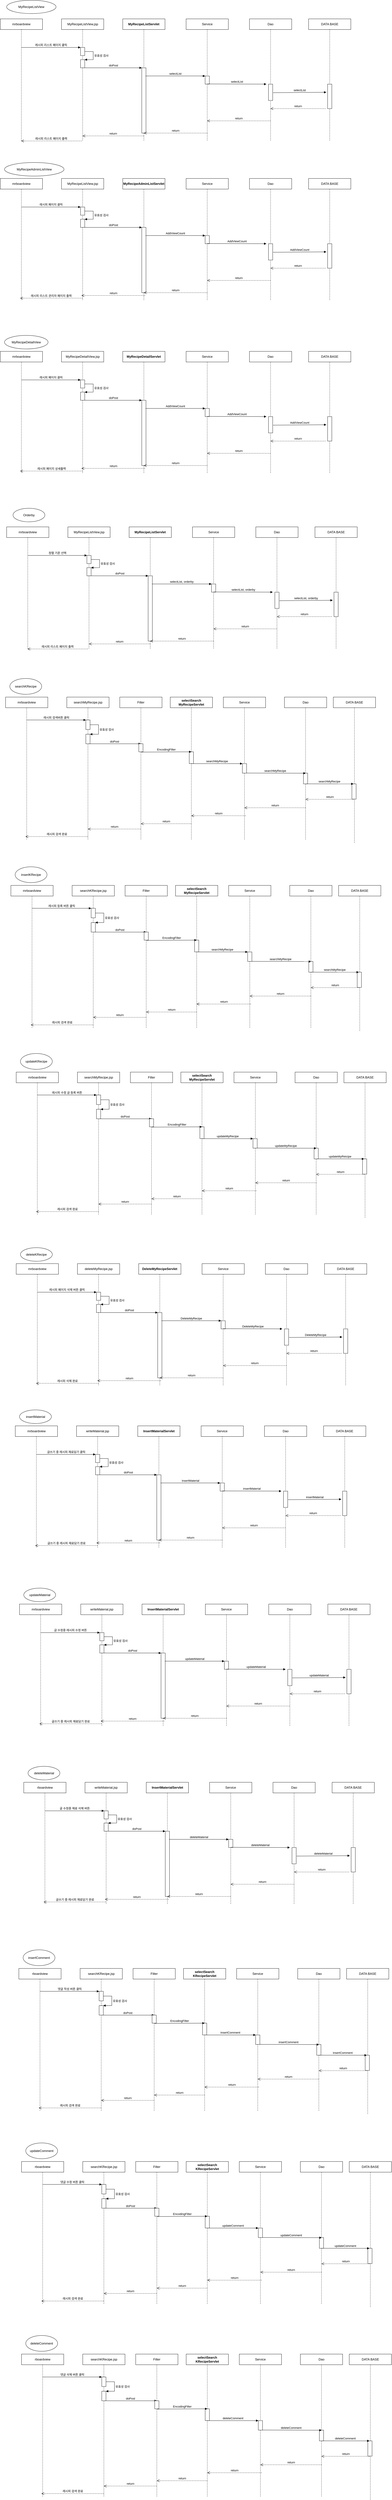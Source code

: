 <mxfile version="13.5.8" type="device"><diagram id="lyRP6gSYwNOefPx1wQ0G" name="Page-3"><mxGraphModel dx="2580" dy="2303" grid="1" gridSize="10" guides="1" tooltips="1" connect="1" arrows="1" fold="1" page="1" pageScale="1" pageWidth="827" pageHeight="1169" math="0" shadow="0"><root><mxCell id="x0ZLz5VM3h6ZxToGLB7G-0"/><mxCell id="x0ZLz5VM3h6ZxToGLB7G-1" parent="x0ZLz5VM3h6ZxToGLB7G-0"/><mxCell id="x0ZLz5VM3h6ZxToGLB7G-2" value="" style="group" vertex="1" connectable="0" parent="x0ZLz5VM3h6ZxToGLB7G-1"><mxGeometry x="580" y="-850" width="1320" height="460" as="geometry"/></mxCell><mxCell id="x0ZLz5VM3h6ZxToGLB7G-3" value="" style="group" vertex="1" connectable="0" parent="x0ZLz5VM3h6ZxToGLB7G-2"><mxGeometry width="1320" height="460" as="geometry"/></mxCell><mxCell id="x0ZLz5VM3h6ZxToGLB7G-4" value="return" style="html=1;verticalAlign=bottom;endArrow=open;dashed=1;endSize=8;" edge="1" parent="x0ZLz5VM3h6ZxToGLB7G-3" source="x0ZLz5VM3h6ZxToGLB7G-12"><mxGeometry relative="1" as="geometry"><mxPoint x="549.057" y="440.003" as="sourcePoint"/><mxPoint x="310.003" y="440.003" as="targetPoint"/></mxGeometry></mxCell><mxCell id="x0ZLz5VM3h6ZxToGLB7G-5" value="MyRecipeListView.jsp" style="shape=umlLifeline;perimeter=lifelinePerimeter;whiteSpace=wrap;html=1;container=1;collapsible=0;recursiveResize=0;outlineConnect=0;" vertex="1" parent="x0ZLz5VM3h6ZxToGLB7G-3"><mxGeometry x="230.602" width="159.036" height="460" as="geometry"/></mxCell><mxCell id="x0ZLz5VM3h6ZxToGLB7G-6" value="mrboardview" style="shape=umlLifeline;perimeter=lifelinePerimeter;whiteSpace=wrap;html=1;container=1;collapsible=0;recursiveResize=0;outlineConnect=0;" vertex="1" parent="x0ZLz5VM3h6ZxToGLB7G-3"><mxGeometry width="159.036" height="460" as="geometry"/></mxCell><mxCell id="x0ZLz5VM3h6ZxToGLB7G-7" value="" style="html=1;points=[];perimeter=orthogonalPerimeter;" vertex="1" parent="x0ZLz5VM3h6ZxToGLB7G-3"><mxGeometry x="302.169" y="107.333" width="15.904" height="30.667" as="geometry"/></mxCell><mxCell id="x0ZLz5VM3h6ZxToGLB7G-8" value="레시피 리스트 페이지 클릭" style="html=1;verticalAlign=bottom;endArrow=block;entryX=0;entryY=0;" edge="1" parent="x0ZLz5VM3h6ZxToGLB7G-3" target="x0ZLz5VM3h6ZxToGLB7G-7"><mxGeometry relative="1" as="geometry"><mxPoint x="79.518" y="107.333" as="sourcePoint"/></mxGeometry></mxCell><mxCell id="x0ZLz5VM3h6ZxToGLB7G-9" value="" style="html=1;points=[];perimeter=orthogonalPerimeter;" vertex="1" parent="x0ZLz5VM3h6ZxToGLB7G-3"><mxGeometry x="302.169" y="153.333" width="15.904" height="30.667" as="geometry"/></mxCell><mxCell id="x0ZLz5VM3h6ZxToGLB7G-10" value="유효성 검사" style="edgeStyle=orthogonalEdgeStyle;html=1;align=left;spacingLeft=2;endArrow=block;rounded=0;entryX=1;entryY=0;" edge="1" parent="x0ZLz5VM3h6ZxToGLB7G-3" target="x0ZLz5VM3h6ZxToGLB7G-9"><mxGeometry relative="1" as="geometry"><mxPoint x="318.072" y="122.667" as="sourcePoint"/><Array as="points"><mxPoint x="349.88" y="122.667"/></Array></mxGeometry></mxCell><mxCell id="x0ZLz5VM3h6ZxToGLB7G-11" value="doPost" style="html=1;verticalAlign=bottom;endArrow=block;entryX=0;entryY=0;" edge="1" parent="x0ZLz5VM3h6ZxToGLB7G-3" target="x0ZLz5VM3h6ZxToGLB7G-13"><mxGeometry relative="1" as="geometry"><mxPoint x="318.072" y="184" as="sourcePoint"/></mxGeometry></mxCell><mxCell id="x0ZLz5VM3h6ZxToGLB7G-12" value="&lt;span style=&quot;font-weight: 700&quot;&gt;MyRecipeListServlet&lt;/span&gt;" style="shape=umlLifeline;perimeter=lifelinePerimeter;whiteSpace=wrap;html=1;container=1;collapsible=0;recursiveResize=0;outlineConnect=0;" vertex="1" parent="x0ZLz5VM3h6ZxToGLB7G-3"><mxGeometry x="461.205" width="159.036" height="460" as="geometry"/></mxCell><mxCell id="x0ZLz5VM3h6ZxToGLB7G-13" value="" style="html=1;points=[];perimeter=orthogonalPerimeter;" vertex="1" parent="x0ZLz5VM3h6ZxToGLB7G-12"><mxGeometry x="71.566" y="184" width="15.904" height="245.333" as="geometry"/></mxCell><mxCell id="x0ZLz5VM3h6ZxToGLB7G-14" value="Service" style="shape=umlLifeline;perimeter=lifelinePerimeter;whiteSpace=wrap;html=1;container=1;collapsible=0;recursiveResize=0;outlineConnect=0;" vertex="1" parent="x0ZLz5VM3h6ZxToGLB7G-3"><mxGeometry x="699.759" width="159.036" height="460" as="geometry"/></mxCell><mxCell id="x0ZLz5VM3h6ZxToGLB7G-15" value="selectList" style="html=1;verticalAlign=bottom;endArrow=block;entryX=0;entryY=0;" edge="1" parent="x0ZLz5VM3h6ZxToGLB7G-14" target="x0ZLz5VM3h6ZxToGLB7G-16"><mxGeometry relative="1" as="geometry"><mxPoint x="-152.675" y="214.667" as="sourcePoint"/></mxGeometry></mxCell><mxCell id="x0ZLz5VM3h6ZxToGLB7G-16" value="" style="html=1;points=[];perimeter=orthogonalPerimeter;" vertex="1" parent="x0ZLz5VM3h6ZxToGLB7G-14"><mxGeometry x="71.566" y="214.667" width="15.904" height="30.667" as="geometry"/></mxCell><mxCell id="x0ZLz5VM3h6ZxToGLB7G-17" value="Dao" style="shape=umlLifeline;perimeter=lifelinePerimeter;whiteSpace=wrap;html=1;container=1;collapsible=0;recursiveResize=0;outlineConnect=0;" vertex="1" parent="x0ZLz5VM3h6ZxToGLB7G-3"><mxGeometry x="938.313" width="159.036" height="460" as="geometry"/></mxCell><mxCell id="x0ZLz5VM3h6ZxToGLB7G-18" value="" style="html=1;points=[];perimeter=orthogonalPerimeter;" vertex="1" parent="x0ZLz5VM3h6ZxToGLB7G-17"><mxGeometry x="71.566" y="245.333" width="15.904" height="61.333" as="geometry"/></mxCell><mxCell id="x0ZLz5VM3h6ZxToGLB7G-19" value="selectList" style="html=1;verticalAlign=bottom;endArrow=block;" edge="1" parent="x0ZLz5VM3h6ZxToGLB7G-3"><mxGeometry width="80" relative="1" as="geometry"><mxPoint x="779.277" y="244.567" as="sourcePoint"/><mxPoint x="1001.928" y="245.333" as="targetPoint"/></mxGeometry></mxCell><mxCell id="x0ZLz5VM3h6ZxToGLB7G-20" value="DATA BASE" style="shape=umlLifeline;perimeter=lifelinePerimeter;whiteSpace=wrap;html=1;container=1;collapsible=0;recursiveResize=0;outlineConnect=0;" vertex="1" parent="x0ZLz5VM3h6ZxToGLB7G-3"><mxGeometry x="1160.964" width="159.036" height="460" as="geometry"/></mxCell><mxCell id="x0ZLz5VM3h6ZxToGLB7G-21" value="" style="html=1;points=[];perimeter=orthogonalPerimeter;" vertex="1" parent="x0ZLz5VM3h6ZxToGLB7G-20"><mxGeometry x="71.566" y="245.333" width="15.904" height="92" as="geometry"/></mxCell><mxCell id="x0ZLz5VM3h6ZxToGLB7G-22" value="selectList" style="html=1;verticalAlign=bottom;endArrow=block;exitX=1.1;exitY=0.525;exitDx=0;exitDy=0;exitPerimeter=0;entryX=-0.3;entryY=0.333;entryDx=0;entryDy=0;entryPerimeter=0;" edge="1" parent="x0ZLz5VM3h6ZxToGLB7G-3" source="x0ZLz5VM3h6ZxToGLB7G-18" target="x0ZLz5VM3h6ZxToGLB7G-21"><mxGeometry width="80" relative="1" as="geometry"><mxPoint x="1622.169" y="230" as="sourcePoint"/><mxPoint x="1749.398" y="230" as="targetPoint"/></mxGeometry></mxCell><mxCell id="x0ZLz5VM3h6ZxToGLB7G-23" value="return" style="html=1;verticalAlign=bottom;endArrow=open;dashed=1;endSize=8;" edge="1" parent="x0ZLz5VM3h6ZxToGLB7G-3" target="x0ZLz5VM3h6ZxToGLB7G-17"><mxGeometry relative="1" as="geometry"><mxPoint x="1224.578" y="337.333" as="sourcePoint"/><mxPoint x="1097.349" y="337.333" as="targetPoint"/></mxGeometry></mxCell><mxCell id="x0ZLz5VM3h6ZxToGLB7G-24" value="return" style="html=1;verticalAlign=bottom;endArrow=open;dashed=1;endSize=8;" edge="1" parent="x0ZLz5VM3h6ZxToGLB7G-3" target="x0ZLz5VM3h6ZxToGLB7G-14"><mxGeometry relative="1" as="geometry"><mxPoint x="1017.831" y="383.333" as="sourcePoint"/><mxPoint x="890.602" y="383.333" as="targetPoint"/></mxGeometry></mxCell><mxCell id="x0ZLz5VM3h6ZxToGLB7G-25" value="return" style="html=1;verticalAlign=bottom;endArrow=open;dashed=1;endSize=8;" edge="1" parent="x0ZLz5VM3h6ZxToGLB7G-3" target="x0ZLz5VM3h6ZxToGLB7G-12"><mxGeometry relative="1" as="geometry"><mxPoint x="779.277" y="429.333" as="sourcePoint"/><mxPoint x="652.048" y="429.333" as="targetPoint"/></mxGeometry></mxCell><mxCell id="x0ZLz5VM3h6ZxToGLB7G-26" value="레시피 리스트 페이지 출력&amp;nbsp;" style="html=1;verticalAlign=bottom;endArrow=open;dashed=1;endSize=8;" edge="1" parent="x0ZLz5VM3h6ZxToGLB7G-3"><mxGeometry relative="1" as="geometry"><mxPoint x="306" y="459" as="sourcePoint"/><mxPoint x="79.023" y="459.003" as="targetPoint"/></mxGeometry></mxCell><mxCell id="x0ZLz5VM3h6ZxToGLB7G-27" value="MyRecipeListView" style="ellipse;whiteSpace=wrap;html=1;" vertex="1" parent="x0ZLz5VM3h6ZxToGLB7G-1"><mxGeometry x="604" y="-920" width="186" height="50" as="geometry"/></mxCell><mxCell id="x0ZLz5VM3h6ZxToGLB7G-56" value="" style="group" vertex="1" connectable="0" parent="x0ZLz5VM3h6ZxToGLB7G-1"><mxGeometry x="580" y="-310" width="1320" height="534.43" as="geometry"/></mxCell><mxCell id="x0ZLz5VM3h6ZxToGLB7G-57" value="" style="group" vertex="1" connectable="0" parent="x0ZLz5VM3h6ZxToGLB7G-56"><mxGeometry y="60" width="1320" height="474.43" as="geometry"/></mxCell><mxCell id="x0ZLz5VM3h6ZxToGLB7G-58" value="" style="group" vertex="1" connectable="0" parent="x0ZLz5VM3h6ZxToGLB7G-57"><mxGeometry width="1320" height="474.43" as="geometry"/></mxCell><mxCell id="x0ZLz5VM3h6ZxToGLB7G-59" value="MyRecipeListView.jsp" style="shape=umlLifeline;perimeter=lifelinePerimeter;whiteSpace=wrap;html=1;container=1;collapsible=0;recursiveResize=0;outlineConnect=0;" vertex="1" parent="x0ZLz5VM3h6ZxToGLB7G-58"><mxGeometry x="230.602" width="159.036" height="460" as="geometry"/></mxCell><mxCell id="x0ZLz5VM3h6ZxToGLB7G-60" value="mrboardview" style="shape=umlLifeline;perimeter=lifelinePerimeter;whiteSpace=wrap;html=1;container=1;collapsible=0;recursiveResize=0;outlineConnect=0;" vertex="1" parent="x0ZLz5VM3h6ZxToGLB7G-58"><mxGeometry width="159.036" height="460" as="geometry"/></mxCell><mxCell id="x0ZLz5VM3h6ZxToGLB7G-61" value="" style="html=1;points=[];perimeter=orthogonalPerimeter;" vertex="1" parent="x0ZLz5VM3h6ZxToGLB7G-58"><mxGeometry x="302.169" y="107.333" width="15.904" height="30.667" as="geometry"/></mxCell><mxCell id="x0ZLz5VM3h6ZxToGLB7G-62" value="레시피 페이지 클릭" style="html=1;verticalAlign=bottom;endArrow=block;entryX=0;entryY=0;" edge="1" parent="x0ZLz5VM3h6ZxToGLB7G-58" target="x0ZLz5VM3h6ZxToGLB7G-61"><mxGeometry relative="1" as="geometry"><mxPoint x="79.518" y="107.333" as="sourcePoint"/></mxGeometry></mxCell><mxCell id="x0ZLz5VM3h6ZxToGLB7G-63" value="" style="html=1;points=[];perimeter=orthogonalPerimeter;" vertex="1" parent="x0ZLz5VM3h6ZxToGLB7G-58"><mxGeometry x="302.169" y="153.333" width="15.904" height="30.667" as="geometry"/></mxCell><mxCell id="x0ZLz5VM3h6ZxToGLB7G-64" value="유효성 검사" style="edgeStyle=orthogonalEdgeStyle;html=1;align=left;spacingLeft=2;endArrow=block;rounded=0;entryX=1;entryY=0;" edge="1" parent="x0ZLz5VM3h6ZxToGLB7G-58" target="x0ZLz5VM3h6ZxToGLB7G-63"><mxGeometry relative="1" as="geometry"><mxPoint x="318.072" y="122.667" as="sourcePoint"/><Array as="points"><mxPoint x="349.88" y="122.667"/></Array></mxGeometry></mxCell><mxCell id="x0ZLz5VM3h6ZxToGLB7G-65" value="doPost" style="html=1;verticalAlign=bottom;endArrow=block;entryX=0;entryY=0;" edge="1" parent="x0ZLz5VM3h6ZxToGLB7G-58" target="x0ZLz5VM3h6ZxToGLB7G-67"><mxGeometry relative="1" as="geometry"><mxPoint x="318.072" y="184" as="sourcePoint"/></mxGeometry></mxCell><mxCell id="x0ZLz5VM3h6ZxToGLB7G-66" value="&lt;span style=&quot;font-weight: 700&quot;&gt;MyRecipeAdminListServlet&lt;/span&gt;" style="shape=umlLifeline;perimeter=lifelinePerimeter;whiteSpace=wrap;html=1;container=1;collapsible=0;recursiveResize=0;outlineConnect=0;" vertex="1" parent="x0ZLz5VM3h6ZxToGLB7G-58"><mxGeometry x="461.205" width="159.036" height="460" as="geometry"/></mxCell><mxCell id="x0ZLz5VM3h6ZxToGLB7G-67" value="" style="html=1;points=[];perimeter=orthogonalPerimeter;" vertex="1" parent="x0ZLz5VM3h6ZxToGLB7G-66"><mxGeometry x="71.566" y="184" width="15.904" height="245.333" as="geometry"/></mxCell><mxCell id="x0ZLz5VM3h6ZxToGLB7G-68" value="Service" style="shape=umlLifeline;perimeter=lifelinePerimeter;whiteSpace=wrap;html=1;container=1;collapsible=0;recursiveResize=0;outlineConnect=0;" vertex="1" parent="x0ZLz5VM3h6ZxToGLB7G-58"><mxGeometry x="699.759" width="159.036" height="460" as="geometry"/></mxCell><mxCell id="x0ZLz5VM3h6ZxToGLB7G-69" value="AddViewCount" style="html=1;verticalAlign=bottom;endArrow=block;entryX=0;entryY=0;" edge="1" parent="x0ZLz5VM3h6ZxToGLB7G-68" target="x0ZLz5VM3h6ZxToGLB7G-70"><mxGeometry relative="1" as="geometry"><mxPoint x="-152.675" y="214.667" as="sourcePoint"/></mxGeometry></mxCell><mxCell id="x0ZLz5VM3h6ZxToGLB7G-70" value="" style="html=1;points=[];perimeter=orthogonalPerimeter;" vertex="1" parent="x0ZLz5VM3h6ZxToGLB7G-68"><mxGeometry x="71.566" y="214.667" width="15.904" height="30.667" as="geometry"/></mxCell><mxCell id="x0ZLz5VM3h6ZxToGLB7G-71" value="Dao" style="shape=umlLifeline;perimeter=lifelinePerimeter;whiteSpace=wrap;html=1;container=1;collapsible=0;recursiveResize=0;outlineConnect=0;" vertex="1" parent="x0ZLz5VM3h6ZxToGLB7G-58"><mxGeometry x="938.313" width="159.036" height="460" as="geometry"/></mxCell><mxCell id="x0ZLz5VM3h6ZxToGLB7G-72" value="" style="html=1;points=[];perimeter=orthogonalPerimeter;" vertex="1" parent="x0ZLz5VM3h6ZxToGLB7G-71"><mxGeometry x="71.566" y="245.333" width="15.904" height="61.333" as="geometry"/></mxCell><mxCell id="x0ZLz5VM3h6ZxToGLB7G-73" value="AddViewCount" style="html=1;verticalAlign=bottom;endArrow=block;" edge="1" parent="x0ZLz5VM3h6ZxToGLB7G-58"><mxGeometry width="80" relative="1" as="geometry"><mxPoint x="779.277" y="244.567" as="sourcePoint"/><mxPoint x="1001.928" y="245.333" as="targetPoint"/></mxGeometry></mxCell><mxCell id="x0ZLz5VM3h6ZxToGLB7G-74" value="DATA BASE" style="shape=umlLifeline;perimeter=lifelinePerimeter;whiteSpace=wrap;html=1;container=1;collapsible=0;recursiveResize=0;outlineConnect=0;" vertex="1" parent="x0ZLz5VM3h6ZxToGLB7G-58"><mxGeometry x="1160.964" width="159.036" height="460" as="geometry"/></mxCell><mxCell id="x0ZLz5VM3h6ZxToGLB7G-75" value="" style="html=1;points=[];perimeter=orthogonalPerimeter;" vertex="1" parent="x0ZLz5VM3h6ZxToGLB7G-74"><mxGeometry x="71.566" y="245.333" width="15.904" height="92" as="geometry"/></mxCell><mxCell id="x0ZLz5VM3h6ZxToGLB7G-76" value="AddViewCount" style="html=1;verticalAlign=bottom;endArrow=block;exitX=1.1;exitY=0.525;exitDx=0;exitDy=0;exitPerimeter=0;entryX=-0.3;entryY=0.333;entryDx=0;entryDy=0;entryPerimeter=0;" edge="1" parent="x0ZLz5VM3h6ZxToGLB7G-58" source="x0ZLz5VM3h6ZxToGLB7G-72" target="x0ZLz5VM3h6ZxToGLB7G-75"><mxGeometry width="80" relative="1" as="geometry"><mxPoint x="1622.169" y="230" as="sourcePoint"/><mxPoint x="1749.398" y="230" as="targetPoint"/></mxGeometry></mxCell><mxCell id="x0ZLz5VM3h6ZxToGLB7G-77" value="return" style="html=1;verticalAlign=bottom;endArrow=open;dashed=1;endSize=8;" edge="1" parent="x0ZLz5VM3h6ZxToGLB7G-58" target="x0ZLz5VM3h6ZxToGLB7G-71"><mxGeometry relative="1" as="geometry"><mxPoint x="1224.578" y="337.333" as="sourcePoint"/><mxPoint x="1097.349" y="337.333" as="targetPoint"/></mxGeometry></mxCell><mxCell id="x0ZLz5VM3h6ZxToGLB7G-78" value="return" style="html=1;verticalAlign=bottom;endArrow=open;dashed=1;endSize=8;" edge="1" parent="x0ZLz5VM3h6ZxToGLB7G-58" target="x0ZLz5VM3h6ZxToGLB7G-68"><mxGeometry relative="1" as="geometry"><mxPoint x="1017.831" y="383.333" as="sourcePoint"/><mxPoint x="890.602" y="383.333" as="targetPoint"/></mxGeometry></mxCell><mxCell id="x0ZLz5VM3h6ZxToGLB7G-79" value="return" style="html=1;verticalAlign=bottom;endArrow=open;dashed=1;endSize=8;" edge="1" parent="x0ZLz5VM3h6ZxToGLB7G-58" target="x0ZLz5VM3h6ZxToGLB7G-66"><mxGeometry relative="1" as="geometry"><mxPoint x="779.277" y="429.333" as="sourcePoint"/><mxPoint x="652.048" y="429.333" as="targetPoint"/></mxGeometry></mxCell><mxCell id="x0ZLz5VM3h6ZxToGLB7G-80" value="return" style="html=1;verticalAlign=bottom;endArrow=open;dashed=1;endSize=8;" edge="1" parent="x0ZLz5VM3h6ZxToGLB7G-58"><mxGeometry relative="1" as="geometry"><mxPoint x="545.057" y="440.003" as="sourcePoint"/><mxPoint x="306.003" y="440.003" as="targetPoint"/></mxGeometry></mxCell><mxCell id="x0ZLz5VM3h6ZxToGLB7G-81" value="레시피 리스트 관리자 페이지 출력&amp;nbsp;" style="html=1;verticalAlign=bottom;endArrow=open;dashed=1;endSize=8;" edge="1" parent="x0ZLz5VM3h6ZxToGLB7G-58" source="x0ZLz5VM3h6ZxToGLB7G-59"><mxGeometry relative="1" as="geometry"><mxPoint x="302.17" y="450" as="sourcePoint"/><mxPoint x="75.193" y="450.003" as="targetPoint"/><Array as="points"><mxPoint x="256" y="450"/></Array></mxGeometry></mxCell><mxCell id="x0ZLz5VM3h6ZxToGLB7G-82" value="MyRecipeAdminListView" style="ellipse;whiteSpace=wrap;html=1;" vertex="1" parent="x0ZLz5VM3h6ZxToGLB7G-56"><mxGeometry x="16" width="224" height="51" as="geometry"/></mxCell><mxCell id="x0ZLz5VM3h6ZxToGLB7G-84" value="" style="group" vertex="1" connectable="0" parent="x0ZLz5VM3h6ZxToGLB7G-1"><mxGeometry x="580" y="340" width="1320" height="534.43" as="geometry"/></mxCell><mxCell id="x0ZLz5VM3h6ZxToGLB7G-85" value="" style="group" vertex="1" connectable="0" parent="x0ZLz5VM3h6ZxToGLB7G-84"><mxGeometry y="60" width="1320" height="474.43" as="geometry"/></mxCell><mxCell id="x0ZLz5VM3h6ZxToGLB7G-86" value="" style="group" vertex="1" connectable="0" parent="x0ZLz5VM3h6ZxToGLB7G-85"><mxGeometry width="1320" height="474.43" as="geometry"/></mxCell><mxCell id="x0ZLz5VM3h6ZxToGLB7G-87" value="MyRecipeDetailView.jsp" style="shape=umlLifeline;perimeter=lifelinePerimeter;whiteSpace=wrap;html=1;container=1;collapsible=0;recursiveResize=0;outlineConnect=0;" vertex="1" parent="x0ZLz5VM3h6ZxToGLB7G-86"><mxGeometry x="230.602" width="159.036" height="460" as="geometry"/></mxCell><mxCell id="x0ZLz5VM3h6ZxToGLB7G-88" value="mrboardview" style="shape=umlLifeline;perimeter=lifelinePerimeter;whiteSpace=wrap;html=1;container=1;collapsible=0;recursiveResize=0;outlineConnect=0;" vertex="1" parent="x0ZLz5VM3h6ZxToGLB7G-86"><mxGeometry width="159.036" height="460" as="geometry"/></mxCell><mxCell id="x0ZLz5VM3h6ZxToGLB7G-89" value="" style="html=1;points=[];perimeter=orthogonalPerimeter;" vertex="1" parent="x0ZLz5VM3h6ZxToGLB7G-86"><mxGeometry x="302.169" y="107.333" width="15.904" height="30.667" as="geometry"/></mxCell><mxCell id="x0ZLz5VM3h6ZxToGLB7G-90" value="레시피 페이지 클릭" style="html=1;verticalAlign=bottom;endArrow=block;entryX=0;entryY=0;" edge="1" parent="x0ZLz5VM3h6ZxToGLB7G-86" target="x0ZLz5VM3h6ZxToGLB7G-89"><mxGeometry relative="1" as="geometry"><mxPoint x="79.518" y="107.333" as="sourcePoint"/></mxGeometry></mxCell><mxCell id="x0ZLz5VM3h6ZxToGLB7G-91" value="" style="html=1;points=[];perimeter=orthogonalPerimeter;" vertex="1" parent="x0ZLz5VM3h6ZxToGLB7G-86"><mxGeometry x="302.169" y="153.333" width="15.904" height="30.667" as="geometry"/></mxCell><mxCell id="x0ZLz5VM3h6ZxToGLB7G-92" value="유효성 검사" style="edgeStyle=orthogonalEdgeStyle;html=1;align=left;spacingLeft=2;endArrow=block;rounded=0;entryX=1;entryY=0;" edge="1" parent="x0ZLz5VM3h6ZxToGLB7G-86" target="x0ZLz5VM3h6ZxToGLB7G-91"><mxGeometry relative="1" as="geometry"><mxPoint x="318.072" y="122.667" as="sourcePoint"/><Array as="points"><mxPoint x="349.88" y="122.667"/></Array></mxGeometry></mxCell><mxCell id="x0ZLz5VM3h6ZxToGLB7G-93" value="doPost" style="html=1;verticalAlign=bottom;endArrow=block;entryX=0;entryY=0;" edge="1" parent="x0ZLz5VM3h6ZxToGLB7G-86" target="x0ZLz5VM3h6ZxToGLB7G-95"><mxGeometry relative="1" as="geometry"><mxPoint x="318.072" y="184" as="sourcePoint"/></mxGeometry></mxCell><mxCell id="x0ZLz5VM3h6ZxToGLB7G-94" value="&lt;b&gt;MyRecipeDetailServlet&lt;/b&gt;" style="shape=umlLifeline;perimeter=lifelinePerimeter;whiteSpace=wrap;html=1;container=1;collapsible=0;recursiveResize=0;outlineConnect=0;" vertex="1" parent="x0ZLz5VM3h6ZxToGLB7G-86"><mxGeometry x="461.205" width="159.036" height="460" as="geometry"/></mxCell><mxCell id="x0ZLz5VM3h6ZxToGLB7G-95" value="" style="html=1;points=[];perimeter=orthogonalPerimeter;" vertex="1" parent="x0ZLz5VM3h6ZxToGLB7G-94"><mxGeometry x="71.566" y="184" width="15.904" height="245.333" as="geometry"/></mxCell><mxCell id="x0ZLz5VM3h6ZxToGLB7G-96" value="Service" style="shape=umlLifeline;perimeter=lifelinePerimeter;whiteSpace=wrap;html=1;container=1;collapsible=0;recursiveResize=0;outlineConnect=0;" vertex="1" parent="x0ZLz5VM3h6ZxToGLB7G-86"><mxGeometry x="699.759" width="159.036" height="460" as="geometry"/></mxCell><mxCell id="x0ZLz5VM3h6ZxToGLB7G-97" value="AddViewCount" style="html=1;verticalAlign=bottom;endArrow=block;entryX=0;entryY=0;" edge="1" parent="x0ZLz5VM3h6ZxToGLB7G-96" target="x0ZLz5VM3h6ZxToGLB7G-98"><mxGeometry relative="1" as="geometry"><mxPoint x="-152.675" y="214.667" as="sourcePoint"/></mxGeometry></mxCell><mxCell id="x0ZLz5VM3h6ZxToGLB7G-98" value="" style="html=1;points=[];perimeter=orthogonalPerimeter;" vertex="1" parent="x0ZLz5VM3h6ZxToGLB7G-96"><mxGeometry x="71.566" y="214.667" width="15.904" height="30.667" as="geometry"/></mxCell><mxCell id="x0ZLz5VM3h6ZxToGLB7G-99" value="Dao" style="shape=umlLifeline;perimeter=lifelinePerimeter;whiteSpace=wrap;html=1;container=1;collapsible=0;recursiveResize=0;outlineConnect=0;" vertex="1" parent="x0ZLz5VM3h6ZxToGLB7G-86"><mxGeometry x="938.313" width="159.036" height="460" as="geometry"/></mxCell><mxCell id="x0ZLz5VM3h6ZxToGLB7G-100" value="" style="html=1;points=[];perimeter=orthogonalPerimeter;" vertex="1" parent="x0ZLz5VM3h6ZxToGLB7G-99"><mxGeometry x="71.566" y="245.333" width="15.904" height="61.333" as="geometry"/></mxCell><mxCell id="x0ZLz5VM3h6ZxToGLB7G-101" value="AddViewCount" style="html=1;verticalAlign=bottom;endArrow=block;" edge="1" parent="x0ZLz5VM3h6ZxToGLB7G-86"><mxGeometry width="80" relative="1" as="geometry"><mxPoint x="779.277" y="244.567" as="sourcePoint"/><mxPoint x="1001.928" y="245.333" as="targetPoint"/></mxGeometry></mxCell><mxCell id="x0ZLz5VM3h6ZxToGLB7G-102" value="DATA BASE" style="shape=umlLifeline;perimeter=lifelinePerimeter;whiteSpace=wrap;html=1;container=1;collapsible=0;recursiveResize=0;outlineConnect=0;" vertex="1" parent="x0ZLz5VM3h6ZxToGLB7G-86"><mxGeometry x="1160.964" width="159.036" height="460" as="geometry"/></mxCell><mxCell id="x0ZLz5VM3h6ZxToGLB7G-103" value="" style="html=1;points=[];perimeter=orthogonalPerimeter;" vertex="1" parent="x0ZLz5VM3h6ZxToGLB7G-102"><mxGeometry x="71.566" y="245.333" width="15.904" height="92" as="geometry"/></mxCell><mxCell id="x0ZLz5VM3h6ZxToGLB7G-104" value="AddViewCount" style="html=1;verticalAlign=bottom;endArrow=block;exitX=1.1;exitY=0.525;exitDx=0;exitDy=0;exitPerimeter=0;entryX=-0.3;entryY=0.333;entryDx=0;entryDy=0;entryPerimeter=0;" edge="1" parent="x0ZLz5VM3h6ZxToGLB7G-86" source="x0ZLz5VM3h6ZxToGLB7G-100" target="x0ZLz5VM3h6ZxToGLB7G-103"><mxGeometry width="80" relative="1" as="geometry"><mxPoint x="1622.169" y="230" as="sourcePoint"/><mxPoint x="1749.398" y="230" as="targetPoint"/></mxGeometry></mxCell><mxCell id="x0ZLz5VM3h6ZxToGLB7G-105" value="return" style="html=1;verticalAlign=bottom;endArrow=open;dashed=1;endSize=8;" edge="1" parent="x0ZLz5VM3h6ZxToGLB7G-86" target="x0ZLz5VM3h6ZxToGLB7G-99"><mxGeometry relative="1" as="geometry"><mxPoint x="1224.578" y="337.333" as="sourcePoint"/><mxPoint x="1097.349" y="337.333" as="targetPoint"/></mxGeometry></mxCell><mxCell id="x0ZLz5VM3h6ZxToGLB7G-106" value="return" style="html=1;verticalAlign=bottom;endArrow=open;dashed=1;endSize=8;" edge="1" parent="x0ZLz5VM3h6ZxToGLB7G-86" target="x0ZLz5VM3h6ZxToGLB7G-96"><mxGeometry relative="1" as="geometry"><mxPoint x="1017.831" y="383.333" as="sourcePoint"/><mxPoint x="890.602" y="383.333" as="targetPoint"/></mxGeometry></mxCell><mxCell id="x0ZLz5VM3h6ZxToGLB7G-107" value="return" style="html=1;verticalAlign=bottom;endArrow=open;dashed=1;endSize=8;" edge="1" parent="x0ZLz5VM3h6ZxToGLB7G-86" target="x0ZLz5VM3h6ZxToGLB7G-94"><mxGeometry relative="1" as="geometry"><mxPoint x="779.277" y="429.333" as="sourcePoint"/><mxPoint x="652.048" y="429.333" as="targetPoint"/></mxGeometry></mxCell><mxCell id="x0ZLz5VM3h6ZxToGLB7G-108" value="return" style="html=1;verticalAlign=bottom;endArrow=open;dashed=1;endSize=8;" edge="1" parent="x0ZLz5VM3h6ZxToGLB7G-86"><mxGeometry relative="1" as="geometry"><mxPoint x="545.057" y="440.003" as="sourcePoint"/><mxPoint x="306.003" y="440.003" as="targetPoint"/></mxGeometry></mxCell><mxCell id="x0ZLz5VM3h6ZxToGLB7G-109" value="레시피 페이지 상세출력" style="html=1;verticalAlign=bottom;endArrow=open;dashed=1;endSize=8;" edge="1" parent="x0ZLz5VM3h6ZxToGLB7G-86" source="x0ZLz5VM3h6ZxToGLB7G-87"><mxGeometry relative="1" as="geometry"><mxPoint x="302.17" y="450" as="sourcePoint"/><mxPoint x="75.193" y="450.003" as="targetPoint"/><Array as="points"><mxPoint x="256" y="450"/></Array></mxGeometry></mxCell><mxCell id="x0ZLz5VM3h6ZxToGLB7G-110" value="MyRecipeDetailView" style="ellipse;whiteSpace=wrap;html=1;" vertex="1" parent="x0ZLz5VM3h6ZxToGLB7G-84"><mxGeometry x="16" width="164" height="51" as="geometry"/></mxCell><mxCell id="x0ZLz5VM3h6ZxToGLB7G-112" value="" style="group" vertex="1" connectable="0" parent="x0ZLz5VM3h6ZxToGLB7G-1"><mxGeometry x="604" y="1060" width="1320" height="460" as="geometry"/></mxCell><mxCell id="x0ZLz5VM3h6ZxToGLB7G-113" value="" style="group" vertex="1" connectable="0" parent="x0ZLz5VM3h6ZxToGLB7G-112"><mxGeometry width="1320" height="460" as="geometry"/></mxCell><mxCell id="x0ZLz5VM3h6ZxToGLB7G-114" value="return" style="html=1;verticalAlign=bottom;endArrow=open;dashed=1;endSize=8;" edge="1" parent="x0ZLz5VM3h6ZxToGLB7G-113" source="x0ZLz5VM3h6ZxToGLB7G-122"><mxGeometry relative="1" as="geometry"><mxPoint x="549.057" y="440.003" as="sourcePoint"/><mxPoint x="310.003" y="440.003" as="targetPoint"/></mxGeometry></mxCell><mxCell id="x0ZLz5VM3h6ZxToGLB7G-115" value="MyRecipeListView.jsp" style="shape=umlLifeline;perimeter=lifelinePerimeter;whiteSpace=wrap;html=1;container=1;collapsible=0;recursiveResize=0;outlineConnect=0;" vertex="1" parent="x0ZLz5VM3h6ZxToGLB7G-113"><mxGeometry x="230.602" width="159.036" height="460" as="geometry"/></mxCell><mxCell id="x0ZLz5VM3h6ZxToGLB7G-116" value="mrboardview" style="shape=umlLifeline;perimeter=lifelinePerimeter;whiteSpace=wrap;html=1;container=1;collapsible=0;recursiveResize=0;outlineConnect=0;" vertex="1" parent="x0ZLz5VM3h6ZxToGLB7G-113"><mxGeometry width="159.036" height="460" as="geometry"/></mxCell><mxCell id="x0ZLz5VM3h6ZxToGLB7G-117" value="" style="html=1;points=[];perimeter=orthogonalPerimeter;" vertex="1" parent="x0ZLz5VM3h6ZxToGLB7G-113"><mxGeometry x="302.169" y="107.333" width="15.904" height="30.667" as="geometry"/></mxCell><mxCell id="x0ZLz5VM3h6ZxToGLB7G-118" value="정렬 기준 선택" style="html=1;verticalAlign=bottom;endArrow=block;entryX=0;entryY=0;" edge="1" parent="x0ZLz5VM3h6ZxToGLB7G-113" target="x0ZLz5VM3h6ZxToGLB7G-117"><mxGeometry relative="1" as="geometry"><mxPoint x="79.518" y="107.333" as="sourcePoint"/></mxGeometry></mxCell><mxCell id="x0ZLz5VM3h6ZxToGLB7G-119" value="" style="html=1;points=[];perimeter=orthogonalPerimeter;" vertex="1" parent="x0ZLz5VM3h6ZxToGLB7G-113"><mxGeometry x="302.169" y="153.333" width="15.904" height="30.667" as="geometry"/></mxCell><mxCell id="x0ZLz5VM3h6ZxToGLB7G-120" value="유효성 검사" style="edgeStyle=orthogonalEdgeStyle;html=1;align=left;spacingLeft=2;endArrow=block;rounded=0;entryX=1;entryY=0;" edge="1" parent="x0ZLz5VM3h6ZxToGLB7G-113" target="x0ZLz5VM3h6ZxToGLB7G-119"><mxGeometry relative="1" as="geometry"><mxPoint x="318.072" y="122.667" as="sourcePoint"/><Array as="points"><mxPoint x="349.88" y="122.667"/></Array></mxGeometry></mxCell><mxCell id="x0ZLz5VM3h6ZxToGLB7G-121" value="doPost" style="html=1;verticalAlign=bottom;endArrow=block;entryX=0;entryY=0;" edge="1" parent="x0ZLz5VM3h6ZxToGLB7G-113" target="x0ZLz5VM3h6ZxToGLB7G-123"><mxGeometry relative="1" as="geometry"><mxPoint x="318.072" y="184" as="sourcePoint"/></mxGeometry></mxCell><mxCell id="x0ZLz5VM3h6ZxToGLB7G-122" value="&lt;span style=&quot;font-weight: 700&quot;&gt;MyRecipeListServlet&lt;/span&gt;" style="shape=umlLifeline;perimeter=lifelinePerimeter;whiteSpace=wrap;html=1;container=1;collapsible=0;recursiveResize=0;outlineConnect=0;" vertex="1" parent="x0ZLz5VM3h6ZxToGLB7G-113"><mxGeometry x="461.205" width="159.036" height="460" as="geometry"/></mxCell><mxCell id="x0ZLz5VM3h6ZxToGLB7G-123" value="" style="html=1;points=[];perimeter=orthogonalPerimeter;" vertex="1" parent="x0ZLz5VM3h6ZxToGLB7G-122"><mxGeometry x="71.566" y="184" width="15.904" height="245.333" as="geometry"/></mxCell><mxCell id="x0ZLz5VM3h6ZxToGLB7G-124" value="Service" style="shape=umlLifeline;perimeter=lifelinePerimeter;whiteSpace=wrap;html=1;container=1;collapsible=0;recursiveResize=0;outlineConnect=0;" vertex="1" parent="x0ZLz5VM3h6ZxToGLB7G-113"><mxGeometry x="699.759" width="159.036" height="460" as="geometry"/></mxCell><mxCell id="x0ZLz5VM3h6ZxToGLB7G-125" value="selectList, orderby" style="html=1;verticalAlign=bottom;endArrow=block;entryX=0;entryY=0;" edge="1" parent="x0ZLz5VM3h6ZxToGLB7G-124" target="x0ZLz5VM3h6ZxToGLB7G-126"><mxGeometry relative="1" as="geometry"><mxPoint x="-152.675" y="214.667" as="sourcePoint"/></mxGeometry></mxCell><mxCell id="x0ZLz5VM3h6ZxToGLB7G-126" value="" style="html=1;points=[];perimeter=orthogonalPerimeter;" vertex="1" parent="x0ZLz5VM3h6ZxToGLB7G-124"><mxGeometry x="71.566" y="214.667" width="15.904" height="30.667" as="geometry"/></mxCell><mxCell id="x0ZLz5VM3h6ZxToGLB7G-127" value="Dao" style="shape=umlLifeline;perimeter=lifelinePerimeter;whiteSpace=wrap;html=1;container=1;collapsible=0;recursiveResize=0;outlineConnect=0;" vertex="1" parent="x0ZLz5VM3h6ZxToGLB7G-113"><mxGeometry x="938.313" width="159.036" height="460" as="geometry"/></mxCell><mxCell id="x0ZLz5VM3h6ZxToGLB7G-128" value="" style="html=1;points=[];perimeter=orthogonalPerimeter;" vertex="1" parent="x0ZLz5VM3h6ZxToGLB7G-127"><mxGeometry x="71.566" y="245.333" width="15.904" height="61.333" as="geometry"/></mxCell><mxCell id="x0ZLz5VM3h6ZxToGLB7G-129" value="selectList, orderby" style="html=1;verticalAlign=bottom;endArrow=block;" edge="1" parent="x0ZLz5VM3h6ZxToGLB7G-113"><mxGeometry width="80" relative="1" as="geometry"><mxPoint x="779.277" y="244.567" as="sourcePoint"/><mxPoint x="1001.928" y="245.333" as="targetPoint"/></mxGeometry></mxCell><mxCell id="x0ZLz5VM3h6ZxToGLB7G-130" value="DATA BASE" style="shape=umlLifeline;perimeter=lifelinePerimeter;whiteSpace=wrap;html=1;container=1;collapsible=0;recursiveResize=0;outlineConnect=0;" vertex="1" parent="x0ZLz5VM3h6ZxToGLB7G-113"><mxGeometry x="1160.964" width="159.036" height="460" as="geometry"/></mxCell><mxCell id="x0ZLz5VM3h6ZxToGLB7G-131" value="" style="html=1;points=[];perimeter=orthogonalPerimeter;" vertex="1" parent="x0ZLz5VM3h6ZxToGLB7G-130"><mxGeometry x="71.566" y="245.333" width="15.904" height="92" as="geometry"/></mxCell><mxCell id="x0ZLz5VM3h6ZxToGLB7G-132" value="selectList, orderby" style="html=1;verticalAlign=bottom;endArrow=block;exitX=1.1;exitY=0.525;exitDx=0;exitDy=0;exitPerimeter=0;entryX=-0.3;entryY=0.333;entryDx=0;entryDy=0;entryPerimeter=0;" edge="1" parent="x0ZLz5VM3h6ZxToGLB7G-113" source="x0ZLz5VM3h6ZxToGLB7G-128" target="x0ZLz5VM3h6ZxToGLB7G-131"><mxGeometry width="80" relative="1" as="geometry"><mxPoint x="1622.169" y="230" as="sourcePoint"/><mxPoint x="1749.398" y="230" as="targetPoint"/></mxGeometry></mxCell><mxCell id="x0ZLz5VM3h6ZxToGLB7G-133" value="return" style="html=1;verticalAlign=bottom;endArrow=open;dashed=1;endSize=8;" edge="1" parent="x0ZLz5VM3h6ZxToGLB7G-113" target="x0ZLz5VM3h6ZxToGLB7G-127"><mxGeometry relative="1" as="geometry"><mxPoint x="1224.578" y="337.333" as="sourcePoint"/><mxPoint x="1097.349" y="337.333" as="targetPoint"/></mxGeometry></mxCell><mxCell id="x0ZLz5VM3h6ZxToGLB7G-134" value="return" style="html=1;verticalAlign=bottom;endArrow=open;dashed=1;endSize=8;" edge="1" parent="x0ZLz5VM3h6ZxToGLB7G-113" target="x0ZLz5VM3h6ZxToGLB7G-124"><mxGeometry relative="1" as="geometry"><mxPoint x="1017.831" y="383.333" as="sourcePoint"/><mxPoint x="890.602" y="383.333" as="targetPoint"/></mxGeometry></mxCell><mxCell id="x0ZLz5VM3h6ZxToGLB7G-135" value="return" style="html=1;verticalAlign=bottom;endArrow=open;dashed=1;endSize=8;" edge="1" parent="x0ZLz5VM3h6ZxToGLB7G-113" target="x0ZLz5VM3h6ZxToGLB7G-122"><mxGeometry relative="1" as="geometry"><mxPoint x="779.277" y="429.333" as="sourcePoint"/><mxPoint x="652.048" y="429.333" as="targetPoint"/></mxGeometry></mxCell><mxCell id="x0ZLz5VM3h6ZxToGLB7G-136" value="레시피 리스트 페이지 출력&amp;nbsp;" style="html=1;verticalAlign=bottom;endArrow=open;dashed=1;endSize=8;" edge="1" parent="x0ZLz5VM3h6ZxToGLB7G-113"><mxGeometry relative="1" as="geometry"><mxPoint x="306" y="459" as="sourcePoint"/><mxPoint x="79.023" y="459.003" as="targetPoint"/></mxGeometry></mxCell><mxCell id="x0ZLz5VM3h6ZxToGLB7G-137" value="Orderby" style="ellipse;whiteSpace=wrap;html=1;" vertex="1" parent="x0ZLz5VM3h6ZxToGLB7G-1"><mxGeometry x="628" y="990" width="120" height="51" as="geometry"/></mxCell><mxCell id="x0ZLz5VM3h6ZxToGLB7G-138" value="" style="group" vertex="1" connectable="0" parent="x0ZLz5VM3h6ZxToGLB7G-1"><mxGeometry x="600" y="1630" width="1393.04" height="740.43" as="geometry"/></mxCell><mxCell id="x0ZLz5VM3h6ZxToGLB7G-139" value="" style="group" vertex="1" connectable="0" parent="x0ZLz5VM3h6ZxToGLB7G-138"><mxGeometry y="69.923" width="1393.04" height="670.507" as="geometry"/></mxCell><mxCell id="x0ZLz5VM3h6ZxToGLB7G-140" value="" style="group" vertex="1" connectable="0" parent="x0ZLz5VM3h6ZxToGLB7G-139"><mxGeometry width="1393.04" height="670.507" as="geometry"/></mxCell><mxCell id="x0ZLz5VM3h6ZxToGLB7G-141" value="searchMyRecipe.jsp" style="shape=umlLifeline;perimeter=lifelinePerimeter;whiteSpace=wrap;html=1;container=1;collapsible=0;recursiveResize=0;outlineConnect=0;" vertex="1" parent="x0ZLz5VM3h6ZxToGLB7G-140"><mxGeometry x="230.602" width="159.036" height="536.077" as="geometry"/></mxCell><mxCell id="x0ZLz5VM3h6ZxToGLB7G-142" value="mrboardview" style="shape=umlLifeline;perimeter=lifelinePerimeter;whiteSpace=wrap;html=1;container=1;collapsible=0;recursiveResize=0;outlineConnect=0;" vertex="1" parent="x0ZLz5VM3h6ZxToGLB7G-140"><mxGeometry width="159.036" height="536.077" as="geometry"/></mxCell><mxCell id="x0ZLz5VM3h6ZxToGLB7G-143" value="" style="html=1;points=[];perimeter=orthogonalPerimeter;" vertex="1" parent="x0ZLz5VM3h6ZxToGLB7G-140"><mxGeometry x="302.169" y="86.075" width="15.904" height="35.738" as="geometry"/></mxCell><mxCell id="x0ZLz5VM3h6ZxToGLB7G-144" value="레시피 검색버튼 클릭" style="html=1;verticalAlign=bottom;endArrow=block;entryX=0;entryY=0;" edge="1" parent="x0ZLz5VM3h6ZxToGLB7G-140" target="x0ZLz5VM3h6ZxToGLB7G-143"><mxGeometry relative="1" as="geometry"><mxPoint x="79.518" y="86.075" as="sourcePoint"/></mxGeometry></mxCell><mxCell id="x0ZLz5VM3h6ZxToGLB7G-145" value="" style="html=1;points=[];perimeter=orthogonalPerimeter;" vertex="1" parent="x0ZLz5VM3h6ZxToGLB7G-140"><mxGeometry x="302.169" y="139.682" width="15.904" height="35.738" as="geometry"/></mxCell><mxCell id="x0ZLz5VM3h6ZxToGLB7G-146" value="유효성 검사" style="edgeStyle=orthogonalEdgeStyle;html=1;align=left;spacingLeft=2;endArrow=block;rounded=0;entryX=1;entryY=0;" edge="1" parent="x0ZLz5VM3h6ZxToGLB7G-140" target="x0ZLz5VM3h6ZxToGLB7G-145"><mxGeometry relative="1" as="geometry"><mxPoint x="318.072" y="103.944" as="sourcePoint"/><Array as="points"><mxPoint x="349.88" y="103.944"/></Array></mxGeometry></mxCell><mxCell id="x0ZLz5VM3h6ZxToGLB7G-147" value="&lt;b&gt;selectSearch&lt;br&gt;MyRecipeServlet&lt;/b&gt;" style="shape=umlLifeline;perimeter=lifelinePerimeter;whiteSpace=wrap;html=1;container=1;collapsible=0;recursiveResize=0;outlineConnect=0;" vertex="1" parent="x0ZLz5VM3h6ZxToGLB7G-140"><mxGeometry x="620.005" width="159.036" height="536.077" as="geometry"/></mxCell><mxCell id="x0ZLz5VM3h6ZxToGLB7G-148" value="" style="html=1;points=[];perimeter=orthogonalPerimeter;" vertex="1" parent="x0ZLz5VM3h6ZxToGLB7G-147"><mxGeometry x="71.57" y="205.72" width="15.9" height="44.28" as="geometry"/></mxCell><mxCell id="x0ZLz5VM3h6ZxToGLB7G-149" value="Service" style="shape=umlLifeline;perimeter=lifelinePerimeter;whiteSpace=wrap;html=1;container=1;collapsible=0;recursiveResize=0;outlineConnect=0;" vertex="1" parent="x0ZLz5VM3h6ZxToGLB7G-140"><mxGeometry x="819.999" width="159.036" height="536.077" as="geometry"/></mxCell><mxCell id="x0ZLz5VM3h6ZxToGLB7G-150" value="Dao" style="shape=umlLifeline;perimeter=lifelinePerimeter;whiteSpace=wrap;html=1;container=1;collapsible=0;recursiveResize=0;outlineConnect=0;" vertex="1" parent="x0ZLz5VM3h6ZxToGLB7G-140"><mxGeometry x="1050.003" width="159.036" height="536.077" as="geometry"/></mxCell><mxCell id="x0ZLz5VM3h6ZxToGLB7G-151" value="" style="html=1;points=[];perimeter=orthogonalPerimeter;" vertex="1" parent="x0ZLz5VM3h6ZxToGLB7G-150"><mxGeometry x="71.57" y="285.904" width="15.9" height="40.404" as="geometry"/></mxCell><mxCell id="x0ZLz5VM3h6ZxToGLB7G-152" value="searchMyRecipe" style="html=1;verticalAlign=bottom;endArrow=block;entryX=0.543;entryY=0.009;entryDx=0;entryDy=0;entryPerimeter=0;" edge="1" parent="x0ZLz5VM3h6ZxToGLB7G-140" target="x0ZLz5VM3h6ZxToGLB7G-151"><mxGeometry width="80" relative="1" as="geometry"><mxPoint x="900" y="285.519" as="sourcePoint"/><mxPoint x="1124" y="286.077" as="targetPoint"/></mxGeometry></mxCell><mxCell id="x0ZLz5VM3h6ZxToGLB7G-153" value="return" style="html=1;verticalAlign=bottom;endArrow=open;dashed=1;endSize=8;" edge="1" parent="x0ZLz5VM3h6ZxToGLB7G-140" target="x0ZLz5VM3h6ZxToGLB7G-149"><mxGeometry relative="1" as="geometry"><mxPoint x="1130" y="416.077" as="sourcePoint"/><mxPoint x="890.602" y="446.731" as="targetPoint"/></mxGeometry></mxCell><mxCell id="x0ZLz5VM3h6ZxToGLB7G-154" value="return" style="html=1;verticalAlign=bottom;endArrow=open;dashed=1;endSize=8;" edge="1" parent="x0ZLz5VM3h6ZxToGLB7G-140" target="x0ZLz5VM3h6ZxToGLB7G-147"><mxGeometry relative="1" as="geometry"><mxPoint x="904" y="446.077" as="sourcePoint"/><mxPoint x="652.048" y="500.338" as="targetPoint"/></mxGeometry></mxCell><mxCell id="x0ZLz5VM3h6ZxToGLB7G-155" value="return" style="html=1;verticalAlign=bottom;endArrow=open;dashed=1;endSize=8;" edge="1" parent="x0ZLz5VM3h6ZxToGLB7G-140" target="x0ZLz5VM3h6ZxToGLB7G-157"><mxGeometry relative="1" as="geometry"><mxPoint x="699" y="476.077" as="sourcePoint"/><mxPoint x="306.003" y="512.773" as="targetPoint"/></mxGeometry></mxCell><mxCell id="x0ZLz5VM3h6ZxToGLB7G-156" value="레시피 검색 완료" style="html=1;verticalAlign=bottom;endArrow=open;dashed=1;endSize=8;" edge="1" parent="x0ZLz5VM3h6ZxToGLB7G-140" source="x0ZLz5VM3h6ZxToGLB7G-141"><mxGeometry relative="1" as="geometry"><mxPoint x="302.17" y="524.423" as="sourcePoint"/><mxPoint x="75.193" y="524.427" as="targetPoint"/><Array as="points"><mxPoint x="256" y="524.423"/></Array></mxGeometry></mxCell><mxCell id="x0ZLz5VM3h6ZxToGLB7G-157" value="Filter" style="shape=umlLifeline;perimeter=lifelinePerimeter;whiteSpace=wrap;html=1;container=1;collapsible=0;recursiveResize=0;outlineConnect=0;" vertex="1" parent="x0ZLz5VM3h6ZxToGLB7G-140"><mxGeometry x="429.999" width="159.036" height="536.077" as="geometry"/></mxCell><mxCell id="x0ZLz5VM3h6ZxToGLB7G-158" value="searchMyRecipe" style="html=1;verticalAlign=bottom;endArrow=block;entryX=0;entryY=0;" edge="1" parent="x0ZLz5VM3h6ZxToGLB7G-140" source="x0ZLz5VM3h6ZxToGLB7G-147" target="x0ZLz5VM3h6ZxToGLB7G-163"><mxGeometry relative="1" as="geometry"><mxPoint x="667.324" y="250.169" as="sourcePoint"/></mxGeometry></mxCell><mxCell id="x0ZLz5VM3h6ZxToGLB7G-159" value="EncodingFilter" style="html=1;verticalAlign=bottom;endArrow=block;exitX=0.572;exitY=1.035;exitDx=0;exitDy=0;exitPerimeter=0;entryX=0.502;entryY=0.001;entryDx=0;entryDy=0;entryPerimeter=0;" edge="1" parent="x0ZLz5VM3h6ZxToGLB7G-140" source="x0ZLz5VM3h6ZxToGLB7G-162" target="x0ZLz5VM3h6ZxToGLB7G-148"><mxGeometry width="80" relative="1" as="geometry"><mxPoint x="504" y="251.723" as="sourcePoint"/><mxPoint x="694" y="251.723" as="targetPoint"/></mxGeometry></mxCell><mxCell id="x0ZLz5VM3h6ZxToGLB7G-160" value="doPost" style="html=1;verticalAlign=bottom;endArrow=block;entryX=0.488;entryY=0.006;entryDx=0;entryDy=0;entryPerimeter=0;" edge="1" parent="x0ZLz5VM3h6ZxToGLB7G-140" source="x0ZLz5VM3h6ZxToGLB7G-141" target="x0ZLz5VM3h6ZxToGLB7G-162"><mxGeometry relative="1" as="geometry"><mxPoint x="318.072" y="214.431" as="sourcePoint"/></mxGeometry></mxCell><mxCell id="x0ZLz5VM3h6ZxToGLB7G-161" value="return" style="html=1;verticalAlign=bottom;endArrow=open;dashed=1;endSize=8;" edge="1" parent="x0ZLz5VM3h6ZxToGLB7G-140" target="x0ZLz5VM3h6ZxToGLB7G-141"><mxGeometry relative="1" as="geometry"><mxPoint x="509" y="496.077" as="sourcePoint"/><mxPoint x="314" y="485.077" as="targetPoint"/></mxGeometry></mxCell><mxCell id="x0ZLz5VM3h6ZxToGLB7G-162" value="" style="html=1;points=[];perimeter=orthogonalPerimeter;" vertex="1" parent="x0ZLz5VM3h6ZxToGLB7G-140"><mxGeometry x="501.569" y="175.421" width="15.9" height="30.3" as="geometry"/></mxCell><mxCell id="x0ZLz5VM3h6ZxToGLB7G-163" value="" style="html=1;points=[];perimeter=orthogonalPerimeter;" vertex="1" parent="x0ZLz5VM3h6ZxToGLB7G-140"><mxGeometry x="891.565" y="250.167" width="15.904" height="35.738" as="geometry"/></mxCell><mxCell id="x0ZLz5VM3h6ZxToGLB7G-164" value="DATA BASE" style="shape=umlLifeline;perimeter=lifelinePerimeter;whiteSpace=wrap;html=1;container=1;collapsible=0;recursiveResize=0;outlineConnect=0;" vertex="1" parent="x0ZLz5VM3h6ZxToGLB7G-140"><mxGeometry x="1234" y="-0.003" width="159.04" height="547" as="geometry"/></mxCell><mxCell id="x0ZLz5VM3h6ZxToGLB7G-165" value="" style="html=1;points=[];perimeter=orthogonalPerimeter;" vertex="1" parent="x0ZLz5VM3h6ZxToGLB7G-164"><mxGeometry x="70" y="326.31" width="15.9" height="57.33" as="geometry"/></mxCell><mxCell id="x0ZLz5VM3h6ZxToGLB7G-166" value="return" style="html=1;verticalAlign=bottom;endArrow=open;dashed=1;endSize=8;exitX=0.509;exitY=1.013;exitDx=0;exitDy=0;exitPerimeter=0;" edge="1" parent="x0ZLz5VM3h6ZxToGLB7G-140" source="x0ZLz5VM3h6ZxToGLB7G-165" target="x0ZLz5VM3h6ZxToGLB7G-150"><mxGeometry relative="1" as="geometry"><mxPoint x="1224.578" y="327.41" as="sourcePoint"/><mxPoint x="1097.349" y="327.41" as="targetPoint"/></mxGeometry></mxCell><mxCell id="x0ZLz5VM3h6ZxToGLB7G-167" value="searchMyRecipe" style="html=1;verticalAlign=bottom;endArrow=block;exitX=0.461;exitY=0.998;exitDx=0;exitDy=0;exitPerimeter=0;entryX=0.38;entryY=0;entryDx=0;entryDy=0;entryPerimeter=0;" edge="1" parent="x0ZLz5VM3h6ZxToGLB7G-140" source="x0ZLz5VM3h6ZxToGLB7G-151" target="x0ZLz5VM3h6ZxToGLB7G-165"><mxGeometry width="80" relative="1" as="geometry"><mxPoint x="1616.169" y="220.077" as="sourcePoint"/><mxPoint x="1324" y="265.077" as="targetPoint"/></mxGeometry></mxCell><mxCell id="x0ZLz5VM3h6ZxToGLB7G-168" value="searchKRecipe" style="ellipse;whiteSpace=wrap;html=1;" vertex="1" parent="x0ZLz5VM3h6ZxToGLB7G-138"><mxGeometry x="16" width="120" height="59.435" as="geometry"/></mxCell><mxCell id="x0ZLz5VM3h6ZxToGLB7G-170" value="" style="group" vertex="1" connectable="0" parent="x0ZLz5VM3h6ZxToGLB7G-1"><mxGeometry x="620" y="2338" width="1393.04" height="616.92" as="geometry"/></mxCell><mxCell id="x0ZLz5VM3h6ZxToGLB7G-171" value="" style="group" vertex="1" connectable="0" parent="x0ZLz5VM3h6ZxToGLB7G-170"><mxGeometry y="69.923" width="1393.04" height="546.997" as="geometry"/></mxCell><mxCell id="x0ZLz5VM3h6ZxToGLB7G-172" value="" style="group" vertex="1" connectable="0" parent="x0ZLz5VM3h6ZxToGLB7G-171"><mxGeometry width="1393.04" height="546.997" as="geometry"/></mxCell><mxCell id="x0ZLz5VM3h6ZxToGLB7G-173" value="searchKRecipe.jsp" style="shape=umlLifeline;perimeter=lifelinePerimeter;whiteSpace=wrap;html=1;container=1;collapsible=0;recursiveResize=0;outlineConnect=0;" vertex="1" parent="x0ZLz5VM3h6ZxToGLB7G-172"><mxGeometry x="230.602" width="159.036" height="536.077" as="geometry"/></mxCell><mxCell id="x0ZLz5VM3h6ZxToGLB7G-174" value="mrboardview" style="shape=umlLifeline;perimeter=lifelinePerimeter;whiteSpace=wrap;html=1;container=1;collapsible=0;recursiveResize=0;outlineConnect=0;" vertex="1" parent="x0ZLz5VM3h6ZxToGLB7G-172"><mxGeometry width="159.036" height="536.077" as="geometry"/></mxCell><mxCell id="x0ZLz5VM3h6ZxToGLB7G-175" value="" style="html=1;points=[];perimeter=orthogonalPerimeter;" vertex="1" parent="x0ZLz5VM3h6ZxToGLB7G-172"><mxGeometry x="302.169" y="86.075" width="15.904" height="35.738" as="geometry"/></mxCell><mxCell id="x0ZLz5VM3h6ZxToGLB7G-176" value="레시피 등록 버튼 클릭" style="html=1;verticalAlign=bottom;endArrow=block;entryX=0;entryY=0;" edge="1" parent="x0ZLz5VM3h6ZxToGLB7G-172" target="x0ZLz5VM3h6ZxToGLB7G-175"><mxGeometry relative="1" as="geometry"><mxPoint x="79.518" y="86.075" as="sourcePoint"/></mxGeometry></mxCell><mxCell id="x0ZLz5VM3h6ZxToGLB7G-177" value="" style="html=1;points=[];perimeter=orthogonalPerimeter;" vertex="1" parent="x0ZLz5VM3h6ZxToGLB7G-172"><mxGeometry x="302.169" y="139.682" width="15.904" height="35.738" as="geometry"/></mxCell><mxCell id="x0ZLz5VM3h6ZxToGLB7G-178" value="유효성 검사" style="edgeStyle=orthogonalEdgeStyle;html=1;align=left;spacingLeft=2;endArrow=block;rounded=0;entryX=1;entryY=0;" edge="1" parent="x0ZLz5VM3h6ZxToGLB7G-172" target="x0ZLz5VM3h6ZxToGLB7G-177"><mxGeometry relative="1" as="geometry"><mxPoint x="318.072" y="103.944" as="sourcePoint"/><Array as="points"><mxPoint x="349.88" y="103.944"/></Array></mxGeometry></mxCell><mxCell id="x0ZLz5VM3h6ZxToGLB7G-179" value="&lt;b&gt;selectSearch&lt;br&gt;MyRecipeServlet&lt;/b&gt;" style="shape=umlLifeline;perimeter=lifelinePerimeter;whiteSpace=wrap;html=1;container=1;collapsible=0;recursiveResize=0;outlineConnect=0;" vertex="1" parent="x0ZLz5VM3h6ZxToGLB7G-172"><mxGeometry x="620.005" width="159.036" height="536.077" as="geometry"/></mxCell><mxCell id="x0ZLz5VM3h6ZxToGLB7G-180" value="" style="html=1;points=[];perimeter=orthogonalPerimeter;" vertex="1" parent="x0ZLz5VM3h6ZxToGLB7G-179"><mxGeometry x="71.57" y="205.72" width="15.9" height="44.28" as="geometry"/></mxCell><mxCell id="x0ZLz5VM3h6ZxToGLB7G-181" value="Service" style="shape=umlLifeline;perimeter=lifelinePerimeter;whiteSpace=wrap;html=1;container=1;collapsible=0;recursiveResize=0;outlineConnect=0;" vertex="1" parent="x0ZLz5VM3h6ZxToGLB7G-172"><mxGeometry x="819.999" width="159.036" height="536.077" as="geometry"/></mxCell><mxCell id="x0ZLz5VM3h6ZxToGLB7G-182" value="Dao" style="shape=umlLifeline;perimeter=lifelinePerimeter;whiteSpace=wrap;html=1;container=1;collapsible=0;recursiveResize=0;outlineConnect=0;" vertex="1" parent="x0ZLz5VM3h6ZxToGLB7G-172"><mxGeometry x="1050.003" width="159.036" height="536.077" as="geometry"/></mxCell><mxCell id="x0ZLz5VM3h6ZxToGLB7G-183" value="" style="html=1;points=[];perimeter=orthogonalPerimeter;" vertex="1" parent="x0ZLz5VM3h6ZxToGLB7G-182"><mxGeometry x="71.57" y="285.904" width="15.9" height="40.404" as="geometry"/></mxCell><mxCell id="x0ZLz5VM3h6ZxToGLB7G-184" value="searchMyRecipe" style="html=1;verticalAlign=bottom;endArrow=block;entryX=0.543;entryY=0.009;entryDx=0;entryDy=0;entryPerimeter=0;" edge="1" parent="x0ZLz5VM3h6ZxToGLB7G-172" target="x0ZLz5VM3h6ZxToGLB7G-183"><mxGeometry width="80" relative="1" as="geometry"><mxPoint x="900" y="285.519" as="sourcePoint"/><mxPoint x="1124" y="286.077" as="targetPoint"/></mxGeometry></mxCell><mxCell id="x0ZLz5VM3h6ZxToGLB7G-185" value="return" style="html=1;verticalAlign=bottom;endArrow=open;dashed=1;endSize=8;" edge="1" parent="x0ZLz5VM3h6ZxToGLB7G-172" target="x0ZLz5VM3h6ZxToGLB7G-181"><mxGeometry relative="1" as="geometry"><mxPoint x="1130" y="416.077" as="sourcePoint"/><mxPoint x="890.602" y="446.731" as="targetPoint"/></mxGeometry></mxCell><mxCell id="x0ZLz5VM3h6ZxToGLB7G-186" value="return" style="html=1;verticalAlign=bottom;endArrow=open;dashed=1;endSize=8;" edge="1" parent="x0ZLz5VM3h6ZxToGLB7G-172" target="x0ZLz5VM3h6ZxToGLB7G-179"><mxGeometry relative="1" as="geometry"><mxPoint x="904" y="446.077" as="sourcePoint"/><mxPoint x="652.048" y="500.338" as="targetPoint"/></mxGeometry></mxCell><mxCell id="x0ZLz5VM3h6ZxToGLB7G-187" value="return" style="html=1;verticalAlign=bottom;endArrow=open;dashed=1;endSize=8;" edge="1" parent="x0ZLz5VM3h6ZxToGLB7G-172" target="x0ZLz5VM3h6ZxToGLB7G-189"><mxGeometry relative="1" as="geometry"><mxPoint x="699" y="476.077" as="sourcePoint"/><mxPoint x="306.003" y="512.773" as="targetPoint"/></mxGeometry></mxCell><mxCell id="x0ZLz5VM3h6ZxToGLB7G-188" value="레시피 검색 완료" style="html=1;verticalAlign=bottom;endArrow=open;dashed=1;endSize=8;" edge="1" parent="x0ZLz5VM3h6ZxToGLB7G-172" source="x0ZLz5VM3h6ZxToGLB7G-173"><mxGeometry relative="1" as="geometry"><mxPoint x="302.17" y="524.423" as="sourcePoint"/><mxPoint x="75.193" y="524.427" as="targetPoint"/><Array as="points"><mxPoint x="256" y="524.423"/></Array></mxGeometry></mxCell><mxCell id="x0ZLz5VM3h6ZxToGLB7G-189" value="Filter" style="shape=umlLifeline;perimeter=lifelinePerimeter;whiteSpace=wrap;html=1;container=1;collapsible=0;recursiveResize=0;outlineConnect=0;" vertex="1" parent="x0ZLz5VM3h6ZxToGLB7G-172"><mxGeometry x="429.999" width="159.036" height="536.077" as="geometry"/></mxCell><mxCell id="x0ZLz5VM3h6ZxToGLB7G-190" value="searchMyRecipe" style="html=1;verticalAlign=bottom;endArrow=block;entryX=0;entryY=0;" edge="1" parent="x0ZLz5VM3h6ZxToGLB7G-172" source="x0ZLz5VM3h6ZxToGLB7G-179" target="x0ZLz5VM3h6ZxToGLB7G-195"><mxGeometry relative="1" as="geometry"><mxPoint x="667.324" y="250.169" as="sourcePoint"/></mxGeometry></mxCell><mxCell id="x0ZLz5VM3h6ZxToGLB7G-191" value="EncodingFilter" style="html=1;verticalAlign=bottom;endArrow=block;exitX=0.572;exitY=1.035;exitDx=0;exitDy=0;exitPerimeter=0;entryX=0.502;entryY=0.001;entryDx=0;entryDy=0;entryPerimeter=0;" edge="1" parent="x0ZLz5VM3h6ZxToGLB7G-172" source="x0ZLz5VM3h6ZxToGLB7G-194" target="x0ZLz5VM3h6ZxToGLB7G-180"><mxGeometry width="80" relative="1" as="geometry"><mxPoint x="504" y="251.723" as="sourcePoint"/><mxPoint x="694" y="251.723" as="targetPoint"/></mxGeometry></mxCell><mxCell id="x0ZLz5VM3h6ZxToGLB7G-192" value="doPost" style="html=1;verticalAlign=bottom;endArrow=block;entryX=0.488;entryY=0.006;entryDx=0;entryDy=0;entryPerimeter=0;" edge="1" parent="x0ZLz5VM3h6ZxToGLB7G-172" source="x0ZLz5VM3h6ZxToGLB7G-173" target="x0ZLz5VM3h6ZxToGLB7G-194"><mxGeometry relative="1" as="geometry"><mxPoint x="318.072" y="214.431" as="sourcePoint"/></mxGeometry></mxCell><mxCell id="x0ZLz5VM3h6ZxToGLB7G-193" value="return" style="html=1;verticalAlign=bottom;endArrow=open;dashed=1;endSize=8;" edge="1" parent="x0ZLz5VM3h6ZxToGLB7G-172" target="x0ZLz5VM3h6ZxToGLB7G-173"><mxGeometry relative="1" as="geometry"><mxPoint x="509" y="496.077" as="sourcePoint"/><mxPoint x="314" y="485.077" as="targetPoint"/></mxGeometry></mxCell><mxCell id="x0ZLz5VM3h6ZxToGLB7G-194" value="" style="html=1;points=[];perimeter=orthogonalPerimeter;" vertex="1" parent="x0ZLz5VM3h6ZxToGLB7G-172"><mxGeometry x="501.569" y="175.421" width="15.9" height="30.3" as="geometry"/></mxCell><mxCell id="x0ZLz5VM3h6ZxToGLB7G-195" value="" style="html=1;points=[];perimeter=orthogonalPerimeter;" vertex="1" parent="x0ZLz5VM3h6ZxToGLB7G-172"><mxGeometry x="891.565" y="250.167" width="15.904" height="35.738" as="geometry"/></mxCell><mxCell id="x0ZLz5VM3h6ZxToGLB7G-196" value="DATA BASE" style="shape=umlLifeline;perimeter=lifelinePerimeter;whiteSpace=wrap;html=1;container=1;collapsible=0;recursiveResize=0;outlineConnect=0;" vertex="1" parent="x0ZLz5VM3h6ZxToGLB7G-172"><mxGeometry x="1234" y="-0.003" width="159.04" height="547" as="geometry"/></mxCell><mxCell id="x0ZLz5VM3h6ZxToGLB7G-197" value="" style="html=1;points=[];perimeter=orthogonalPerimeter;" vertex="1" parent="x0ZLz5VM3h6ZxToGLB7G-196"><mxGeometry x="70" y="326.31" width="15.9" height="57.33" as="geometry"/></mxCell><mxCell id="x0ZLz5VM3h6ZxToGLB7G-198" value="return" style="html=1;verticalAlign=bottom;endArrow=open;dashed=1;endSize=8;exitX=0.509;exitY=1.013;exitDx=0;exitDy=0;exitPerimeter=0;" edge="1" parent="x0ZLz5VM3h6ZxToGLB7G-172" source="x0ZLz5VM3h6ZxToGLB7G-197" target="x0ZLz5VM3h6ZxToGLB7G-182"><mxGeometry relative="1" as="geometry"><mxPoint x="1224.578" y="327.41" as="sourcePoint"/><mxPoint x="1097.349" y="327.41" as="targetPoint"/></mxGeometry></mxCell><mxCell id="x0ZLz5VM3h6ZxToGLB7G-199" value="searchMyRecipe" style="html=1;verticalAlign=bottom;endArrow=block;exitX=0.461;exitY=0.998;exitDx=0;exitDy=0;exitPerimeter=0;entryX=0.38;entryY=0;entryDx=0;entryDy=0;entryPerimeter=0;" edge="1" parent="x0ZLz5VM3h6ZxToGLB7G-172" source="x0ZLz5VM3h6ZxToGLB7G-183" target="x0ZLz5VM3h6ZxToGLB7G-197"><mxGeometry width="80" relative="1" as="geometry"><mxPoint x="1616.169" y="220.077" as="sourcePoint"/><mxPoint x="1324" y="265.077" as="targetPoint"/></mxGeometry></mxCell><mxCell id="x0ZLz5VM3h6ZxToGLB7G-200" value="insertKRecipe" style="ellipse;whiteSpace=wrap;html=1;" vertex="1" parent="x0ZLz5VM3h6ZxToGLB7G-170"><mxGeometry x="16" width="120" height="59.435" as="geometry"/></mxCell><mxCell id="x0ZLz5VM3h6ZxToGLB7G-201" value="" style="group" vertex="1" connectable="0" parent="x0ZLz5VM3h6ZxToGLB7G-1"><mxGeometry x="604" y="3320" width="1320" height="460" as="geometry"/></mxCell><mxCell id="x0ZLz5VM3h6ZxToGLB7G-254" value="" style="group" vertex="1" connectable="0" parent="x0ZLz5VM3h6ZxToGLB7G-1"><mxGeometry x="640" y="3040" width="1393.04" height="616.92" as="geometry"/></mxCell><mxCell id="x0ZLz5VM3h6ZxToGLB7G-255" value="" style="group" vertex="1" connectable="0" parent="x0ZLz5VM3h6ZxToGLB7G-254"><mxGeometry y="69.923" width="1393.04" height="546.997" as="geometry"/></mxCell><mxCell id="x0ZLz5VM3h6ZxToGLB7G-256" value="" style="group" vertex="1" connectable="0" parent="x0ZLz5VM3h6ZxToGLB7G-255"><mxGeometry width="1393.04" height="546.997" as="geometry"/></mxCell><mxCell id="x0ZLz5VM3h6ZxToGLB7G-257" value="searchMyRecipe.jsp" style="shape=umlLifeline;perimeter=lifelinePerimeter;whiteSpace=wrap;html=1;container=1;collapsible=0;recursiveResize=0;outlineConnect=0;" vertex="1" parent="x0ZLz5VM3h6ZxToGLB7G-256"><mxGeometry x="230.602" width="159.036" height="536.077" as="geometry"/></mxCell><mxCell id="x0ZLz5VM3h6ZxToGLB7G-258" value="mrboardview" style="shape=umlLifeline;perimeter=lifelinePerimeter;whiteSpace=wrap;html=1;container=1;collapsible=0;recursiveResize=0;outlineConnect=0;" vertex="1" parent="x0ZLz5VM3h6ZxToGLB7G-256"><mxGeometry width="159.036" height="536.077" as="geometry"/></mxCell><mxCell id="x0ZLz5VM3h6ZxToGLB7G-259" value="" style="html=1;points=[];perimeter=orthogonalPerimeter;" vertex="1" parent="x0ZLz5VM3h6ZxToGLB7G-256"><mxGeometry x="302.169" y="86.075" width="15.904" height="35.738" as="geometry"/></mxCell><mxCell id="x0ZLz5VM3h6ZxToGLB7G-260" value="레시피 수정 글 등록 버튼" style="html=1;verticalAlign=bottom;endArrow=block;entryX=0;entryY=0;" edge="1" parent="x0ZLz5VM3h6ZxToGLB7G-256" target="x0ZLz5VM3h6ZxToGLB7G-259"><mxGeometry relative="1" as="geometry"><mxPoint x="79.518" y="86.075" as="sourcePoint"/></mxGeometry></mxCell><mxCell id="x0ZLz5VM3h6ZxToGLB7G-261" value="" style="html=1;points=[];perimeter=orthogonalPerimeter;" vertex="1" parent="x0ZLz5VM3h6ZxToGLB7G-256"><mxGeometry x="302.169" y="139.682" width="15.904" height="35.738" as="geometry"/></mxCell><mxCell id="x0ZLz5VM3h6ZxToGLB7G-262" value="유효성 검사" style="edgeStyle=orthogonalEdgeStyle;html=1;align=left;spacingLeft=2;endArrow=block;rounded=0;entryX=1;entryY=0;" edge="1" parent="x0ZLz5VM3h6ZxToGLB7G-256" target="x0ZLz5VM3h6ZxToGLB7G-261"><mxGeometry relative="1" as="geometry"><mxPoint x="318.072" y="103.944" as="sourcePoint"/><Array as="points"><mxPoint x="349.88" y="103.944"/></Array></mxGeometry></mxCell><mxCell id="x0ZLz5VM3h6ZxToGLB7G-263" value="&lt;b&gt;selectSearch&lt;br&gt;MyRecipeServlet&lt;/b&gt;" style="shape=umlLifeline;perimeter=lifelinePerimeter;whiteSpace=wrap;html=1;container=1;collapsible=0;recursiveResize=0;outlineConnect=0;" vertex="1" parent="x0ZLz5VM3h6ZxToGLB7G-256"><mxGeometry x="620.005" width="159.036" height="536.077" as="geometry"/></mxCell><mxCell id="x0ZLz5VM3h6ZxToGLB7G-264" value="" style="html=1;points=[];perimeter=orthogonalPerimeter;" vertex="1" parent="x0ZLz5VM3h6ZxToGLB7G-263"><mxGeometry x="71.57" y="205.72" width="15.9" height="44.28" as="geometry"/></mxCell><mxCell id="x0ZLz5VM3h6ZxToGLB7G-265" value="Service" style="shape=umlLifeline;perimeter=lifelinePerimeter;whiteSpace=wrap;html=1;container=1;collapsible=0;recursiveResize=0;outlineConnect=0;" vertex="1" parent="x0ZLz5VM3h6ZxToGLB7G-256"><mxGeometry x="819.999" width="161.041" height="536.077" as="geometry"/></mxCell><mxCell id="x0ZLz5VM3h6ZxToGLB7G-266" value="Dao" style="shape=umlLifeline;perimeter=lifelinePerimeter;whiteSpace=wrap;html=1;container=1;collapsible=0;recursiveResize=0;outlineConnect=0;" vertex="1" parent="x0ZLz5VM3h6ZxToGLB7G-256"><mxGeometry x="1050.003" width="159.036" height="536.077" as="geometry"/></mxCell><mxCell id="x0ZLz5VM3h6ZxToGLB7G-267" value="" style="html=1;points=[];perimeter=orthogonalPerimeter;" vertex="1" parent="x0ZLz5VM3h6ZxToGLB7G-266"><mxGeometry x="71.57" y="285.904" width="15.9" height="40.404" as="geometry"/></mxCell><mxCell id="x0ZLz5VM3h6ZxToGLB7G-268" value="updateMyRecipe" style="html=1;verticalAlign=bottom;endArrow=block;entryX=0.543;entryY=0.009;entryDx=0;entryDy=0;entryPerimeter=0;" edge="1" parent="x0ZLz5VM3h6ZxToGLB7G-256" target="x0ZLz5VM3h6ZxToGLB7G-267"><mxGeometry width="80" relative="1" as="geometry"><mxPoint x="900" y="285.519" as="sourcePoint"/><mxPoint x="1124" y="286.077" as="targetPoint"/></mxGeometry></mxCell><mxCell id="x0ZLz5VM3h6ZxToGLB7G-269" value="return" style="html=1;verticalAlign=bottom;endArrow=open;dashed=1;endSize=8;" edge="1" parent="x0ZLz5VM3h6ZxToGLB7G-256" target="x0ZLz5VM3h6ZxToGLB7G-265"><mxGeometry relative="1" as="geometry"><mxPoint x="1130" y="416.077" as="sourcePoint"/><mxPoint x="890.602" y="446.731" as="targetPoint"/></mxGeometry></mxCell><mxCell id="x0ZLz5VM3h6ZxToGLB7G-270" value="return" style="html=1;verticalAlign=bottom;endArrow=open;dashed=1;endSize=8;" edge="1" parent="x0ZLz5VM3h6ZxToGLB7G-256" target="x0ZLz5VM3h6ZxToGLB7G-263"><mxGeometry relative="1" as="geometry"><mxPoint x="904" y="446.077" as="sourcePoint"/><mxPoint x="652.048" y="500.338" as="targetPoint"/></mxGeometry></mxCell><mxCell id="x0ZLz5VM3h6ZxToGLB7G-271" value="return" style="html=1;verticalAlign=bottom;endArrow=open;dashed=1;endSize=8;" edge="1" parent="x0ZLz5VM3h6ZxToGLB7G-256" target="x0ZLz5VM3h6ZxToGLB7G-273"><mxGeometry relative="1" as="geometry"><mxPoint x="699" y="476.077" as="sourcePoint"/><mxPoint x="306.003" y="512.773" as="targetPoint"/></mxGeometry></mxCell><mxCell id="x0ZLz5VM3h6ZxToGLB7G-272" value="레시피 검색 완료" style="html=1;verticalAlign=bottom;endArrow=open;dashed=1;endSize=8;" edge="1" parent="x0ZLz5VM3h6ZxToGLB7G-256" source="x0ZLz5VM3h6ZxToGLB7G-257"><mxGeometry relative="1" as="geometry"><mxPoint x="302.17" y="524.423" as="sourcePoint"/><mxPoint x="75.193" y="524.427" as="targetPoint"/><Array as="points"><mxPoint x="256" y="524.423"/></Array></mxGeometry></mxCell><mxCell id="x0ZLz5VM3h6ZxToGLB7G-273" value="Filter" style="shape=umlLifeline;perimeter=lifelinePerimeter;whiteSpace=wrap;html=1;container=1;collapsible=0;recursiveResize=0;outlineConnect=0;" vertex="1" parent="x0ZLz5VM3h6ZxToGLB7G-256"><mxGeometry x="429.999" width="159.036" height="536.077" as="geometry"/></mxCell><mxCell id="x0ZLz5VM3h6ZxToGLB7G-274" value="updateMyRecipe" style="html=1;verticalAlign=bottom;endArrow=block;entryX=0;entryY=0;" edge="1" parent="x0ZLz5VM3h6ZxToGLB7G-256" source="x0ZLz5VM3h6ZxToGLB7G-263" target="x0ZLz5VM3h6ZxToGLB7G-279"><mxGeometry relative="1" as="geometry"><mxPoint x="667.324" y="250.169" as="sourcePoint"/></mxGeometry></mxCell><mxCell id="x0ZLz5VM3h6ZxToGLB7G-275" value="EncodingFilter" style="html=1;verticalAlign=bottom;endArrow=block;exitX=0.572;exitY=1.035;exitDx=0;exitDy=0;exitPerimeter=0;entryX=0.502;entryY=0.001;entryDx=0;entryDy=0;entryPerimeter=0;" edge="1" parent="x0ZLz5VM3h6ZxToGLB7G-256" source="x0ZLz5VM3h6ZxToGLB7G-278" target="x0ZLz5VM3h6ZxToGLB7G-264"><mxGeometry width="80" relative="1" as="geometry"><mxPoint x="504" y="251.723" as="sourcePoint"/><mxPoint x="694" y="251.723" as="targetPoint"/></mxGeometry></mxCell><mxCell id="x0ZLz5VM3h6ZxToGLB7G-276" value="doPost" style="html=1;verticalAlign=bottom;endArrow=block;entryX=0.488;entryY=0.006;entryDx=0;entryDy=0;entryPerimeter=0;" edge="1" parent="x0ZLz5VM3h6ZxToGLB7G-256" source="x0ZLz5VM3h6ZxToGLB7G-257" target="x0ZLz5VM3h6ZxToGLB7G-278"><mxGeometry relative="1" as="geometry"><mxPoint x="318.072" y="214.431" as="sourcePoint"/></mxGeometry></mxCell><mxCell id="x0ZLz5VM3h6ZxToGLB7G-277" value="return" style="html=1;verticalAlign=bottom;endArrow=open;dashed=1;endSize=8;" edge="1" parent="x0ZLz5VM3h6ZxToGLB7G-256" target="x0ZLz5VM3h6ZxToGLB7G-257"><mxGeometry relative="1" as="geometry"><mxPoint x="509" y="496.077" as="sourcePoint"/><mxPoint x="314" y="485.077" as="targetPoint"/></mxGeometry></mxCell><mxCell id="x0ZLz5VM3h6ZxToGLB7G-278" value="" style="html=1;points=[];perimeter=orthogonalPerimeter;" vertex="1" parent="x0ZLz5VM3h6ZxToGLB7G-256"><mxGeometry x="501.569" y="175.421" width="15.9" height="30.3" as="geometry"/></mxCell><mxCell id="x0ZLz5VM3h6ZxToGLB7G-279" value="" style="html=1;points=[];perimeter=orthogonalPerimeter;" vertex="1" parent="x0ZLz5VM3h6ZxToGLB7G-256"><mxGeometry x="891.565" y="250.167" width="15.904" height="35.738" as="geometry"/></mxCell><mxCell id="x0ZLz5VM3h6ZxToGLB7G-280" value="DATA BASE" style="shape=umlLifeline;perimeter=lifelinePerimeter;whiteSpace=wrap;html=1;container=1;collapsible=0;recursiveResize=0;outlineConnect=0;" vertex="1" parent="x0ZLz5VM3h6ZxToGLB7G-256"><mxGeometry x="1234" y="-0.003" width="159.04" height="547" as="geometry"/></mxCell><mxCell id="x0ZLz5VM3h6ZxToGLB7G-281" value="" style="html=1;points=[];perimeter=orthogonalPerimeter;" vertex="1" parent="x0ZLz5VM3h6ZxToGLB7G-280"><mxGeometry x="70" y="326.31" width="15.9" height="57.33" as="geometry"/></mxCell><mxCell id="x0ZLz5VM3h6ZxToGLB7G-282" value="return" style="html=1;verticalAlign=bottom;endArrow=open;dashed=1;endSize=8;exitX=0.509;exitY=1.013;exitDx=0;exitDy=0;exitPerimeter=0;" edge="1" parent="x0ZLz5VM3h6ZxToGLB7G-256" source="x0ZLz5VM3h6ZxToGLB7G-281" target="x0ZLz5VM3h6ZxToGLB7G-266"><mxGeometry relative="1" as="geometry"><mxPoint x="1224.578" y="327.41" as="sourcePoint"/><mxPoint x="1097.349" y="327.41" as="targetPoint"/></mxGeometry></mxCell><mxCell id="x0ZLz5VM3h6ZxToGLB7G-283" value="updateMyReicipe" style="html=1;verticalAlign=bottom;endArrow=block;exitX=0.461;exitY=0.998;exitDx=0;exitDy=0;exitPerimeter=0;entryX=0.38;entryY=0;entryDx=0;entryDy=0;entryPerimeter=0;" edge="1" parent="x0ZLz5VM3h6ZxToGLB7G-256" source="x0ZLz5VM3h6ZxToGLB7G-267" target="x0ZLz5VM3h6ZxToGLB7G-281"><mxGeometry width="80" relative="1" as="geometry"><mxPoint x="1616.169" y="220.077" as="sourcePoint"/><mxPoint x="1324" y="265.077" as="targetPoint"/></mxGeometry></mxCell><mxCell id="x0ZLz5VM3h6ZxToGLB7G-284" value="updateKRecipe" style="ellipse;whiteSpace=wrap;html=1;" vertex="1" parent="x0ZLz5VM3h6ZxToGLB7G-254"><mxGeometry x="16" width="120" height="59.435" as="geometry"/></mxCell><mxCell id="x0ZLz5VM3h6ZxToGLB7G-287" value="" style="group" vertex="1" connectable="0" parent="x0ZLz5VM3h6ZxToGLB7G-1"><mxGeometry x="640" y="3770" width="1320" height="520" as="geometry"/></mxCell><mxCell id="x0ZLz5VM3h6ZxToGLB7G-288" value="" style="group" vertex="1" connectable="0" parent="x0ZLz5VM3h6ZxToGLB7G-287"><mxGeometry y="60" width="1320" height="460" as="geometry"/></mxCell><mxCell id="x0ZLz5VM3h6ZxToGLB7G-289" value="" style="group" vertex="1" connectable="0" parent="x0ZLz5VM3h6ZxToGLB7G-288"><mxGeometry width="1320" height="460" as="geometry"/></mxCell><mxCell id="x0ZLz5VM3h6ZxToGLB7G-290" value="deleteMyRecipe.jsp" style="shape=umlLifeline;perimeter=lifelinePerimeter;whiteSpace=wrap;html=1;container=1;collapsible=0;recursiveResize=0;outlineConnect=0;" vertex="1" parent="x0ZLz5VM3h6ZxToGLB7G-289"><mxGeometry x="230.602" width="159.036" height="460" as="geometry"/></mxCell><mxCell id="x0ZLz5VM3h6ZxToGLB7G-291" value="mrboardview" style="shape=umlLifeline;perimeter=lifelinePerimeter;whiteSpace=wrap;html=1;container=1;collapsible=0;recursiveResize=0;outlineConnect=0;" vertex="1" parent="x0ZLz5VM3h6ZxToGLB7G-289"><mxGeometry width="159.036" height="460" as="geometry"/></mxCell><mxCell id="x0ZLz5VM3h6ZxToGLB7G-292" value="" style="html=1;points=[];perimeter=orthogonalPerimeter;" vertex="1" parent="x0ZLz5VM3h6ZxToGLB7G-289"><mxGeometry x="302.169" y="107.333" width="15.904" height="30.667" as="geometry"/></mxCell><mxCell id="x0ZLz5VM3h6ZxToGLB7G-293" value="레시피 페이지 삭제 버튼 클릭" style="html=1;verticalAlign=bottom;endArrow=block;entryX=0;entryY=0;" edge="1" parent="x0ZLz5VM3h6ZxToGLB7G-289" target="x0ZLz5VM3h6ZxToGLB7G-292"><mxGeometry relative="1" as="geometry"><mxPoint x="79.518" y="107.333" as="sourcePoint"/></mxGeometry></mxCell><mxCell id="x0ZLz5VM3h6ZxToGLB7G-294" value="" style="html=1;points=[];perimeter=orthogonalPerimeter;" vertex="1" parent="x0ZLz5VM3h6ZxToGLB7G-289"><mxGeometry x="302.169" y="153.333" width="15.904" height="30.667" as="geometry"/></mxCell><mxCell id="x0ZLz5VM3h6ZxToGLB7G-295" value="유효성 검사" style="edgeStyle=orthogonalEdgeStyle;html=1;align=left;spacingLeft=2;endArrow=block;rounded=0;entryX=1;entryY=0;" edge="1" parent="x0ZLz5VM3h6ZxToGLB7G-289" target="x0ZLz5VM3h6ZxToGLB7G-294"><mxGeometry relative="1" as="geometry"><mxPoint x="318.072" y="122.667" as="sourcePoint"/><Array as="points"><mxPoint x="349.88" y="122.667"/></Array></mxGeometry></mxCell><mxCell id="x0ZLz5VM3h6ZxToGLB7G-296" value="doPost" style="html=1;verticalAlign=bottom;endArrow=block;entryX=0;entryY=0;" edge="1" parent="x0ZLz5VM3h6ZxToGLB7G-289" target="x0ZLz5VM3h6ZxToGLB7G-298"><mxGeometry relative="1" as="geometry"><mxPoint x="318.072" y="184" as="sourcePoint"/></mxGeometry></mxCell><mxCell id="x0ZLz5VM3h6ZxToGLB7G-297" value="&lt;b&gt;DeleteMyRecipeServlet&lt;/b&gt;" style="shape=umlLifeline;perimeter=lifelinePerimeter;whiteSpace=wrap;html=1;container=1;collapsible=0;recursiveResize=0;outlineConnect=0;" vertex="1" parent="x0ZLz5VM3h6ZxToGLB7G-289"><mxGeometry x="461.205" width="159.036" height="460" as="geometry"/></mxCell><mxCell id="x0ZLz5VM3h6ZxToGLB7G-298" value="" style="html=1;points=[];perimeter=orthogonalPerimeter;" vertex="1" parent="x0ZLz5VM3h6ZxToGLB7G-297"><mxGeometry x="71.566" y="184" width="15.904" height="245.333" as="geometry"/></mxCell><mxCell id="x0ZLz5VM3h6ZxToGLB7G-299" value="Service" style="shape=umlLifeline;perimeter=lifelinePerimeter;whiteSpace=wrap;html=1;container=1;collapsible=0;recursiveResize=0;outlineConnect=0;" vertex="1" parent="x0ZLz5VM3h6ZxToGLB7G-289"><mxGeometry x="699.759" width="159.036" height="460" as="geometry"/></mxCell><mxCell id="x0ZLz5VM3h6ZxToGLB7G-300" value="DeleteMyRecipe" style="html=1;verticalAlign=bottom;endArrow=block;entryX=0;entryY=0;" edge="1" parent="x0ZLz5VM3h6ZxToGLB7G-299" target="x0ZLz5VM3h6ZxToGLB7G-301"><mxGeometry relative="1" as="geometry"><mxPoint x="-152.675" y="214.667" as="sourcePoint"/></mxGeometry></mxCell><mxCell id="x0ZLz5VM3h6ZxToGLB7G-301" value="" style="html=1;points=[];perimeter=orthogonalPerimeter;" vertex="1" parent="x0ZLz5VM3h6ZxToGLB7G-299"><mxGeometry x="71.566" y="214.667" width="15.904" height="30.667" as="geometry"/></mxCell><mxCell id="x0ZLz5VM3h6ZxToGLB7G-302" value="Dao" style="shape=umlLifeline;perimeter=lifelinePerimeter;whiteSpace=wrap;html=1;container=1;collapsible=0;recursiveResize=0;outlineConnect=0;" vertex="1" parent="x0ZLz5VM3h6ZxToGLB7G-289"><mxGeometry x="938.313" width="159.036" height="460" as="geometry"/></mxCell><mxCell id="x0ZLz5VM3h6ZxToGLB7G-303" value="" style="html=1;points=[];perimeter=orthogonalPerimeter;" vertex="1" parent="x0ZLz5VM3h6ZxToGLB7G-302"><mxGeometry x="71.566" y="245.333" width="15.904" height="61.333" as="geometry"/></mxCell><mxCell id="x0ZLz5VM3h6ZxToGLB7G-304" value="DeleteMyRecipe" style="html=1;verticalAlign=bottom;endArrow=block;" edge="1" parent="x0ZLz5VM3h6ZxToGLB7G-289"><mxGeometry width="80" relative="1" as="geometry"><mxPoint x="779.277" y="244.567" as="sourcePoint"/><mxPoint x="1001.928" y="245.333" as="targetPoint"/></mxGeometry></mxCell><mxCell id="x0ZLz5VM3h6ZxToGLB7G-305" value="DATA BASE" style="shape=umlLifeline;perimeter=lifelinePerimeter;whiteSpace=wrap;html=1;container=1;collapsible=0;recursiveResize=0;outlineConnect=0;" vertex="1" parent="x0ZLz5VM3h6ZxToGLB7G-289"><mxGeometry x="1160.964" width="159.036" height="460" as="geometry"/></mxCell><mxCell id="x0ZLz5VM3h6ZxToGLB7G-306" value="" style="html=1;points=[];perimeter=orthogonalPerimeter;" vertex="1" parent="x0ZLz5VM3h6ZxToGLB7G-305"><mxGeometry x="71.566" y="245.333" width="15.904" height="92" as="geometry"/></mxCell><mxCell id="x0ZLz5VM3h6ZxToGLB7G-307" value="DeleteMyRecipe" style="html=1;verticalAlign=bottom;endArrow=block;exitX=1.1;exitY=0.525;exitDx=0;exitDy=0;exitPerimeter=0;entryX=-0.3;entryY=0.333;entryDx=0;entryDy=0;entryPerimeter=0;" edge="1" parent="x0ZLz5VM3h6ZxToGLB7G-289" source="x0ZLz5VM3h6ZxToGLB7G-303" target="x0ZLz5VM3h6ZxToGLB7G-306"><mxGeometry width="80" relative="1" as="geometry"><mxPoint x="1622.169" y="230" as="sourcePoint"/><mxPoint x="1749.398" y="230" as="targetPoint"/></mxGeometry></mxCell><mxCell id="x0ZLz5VM3h6ZxToGLB7G-308" value="return" style="html=1;verticalAlign=bottom;endArrow=open;dashed=1;endSize=8;" edge="1" parent="x0ZLz5VM3h6ZxToGLB7G-289" target="x0ZLz5VM3h6ZxToGLB7G-302"><mxGeometry relative="1" as="geometry"><mxPoint x="1224.578" y="337.333" as="sourcePoint"/><mxPoint x="1097.349" y="337.333" as="targetPoint"/></mxGeometry></mxCell><mxCell id="x0ZLz5VM3h6ZxToGLB7G-309" value="return" style="html=1;verticalAlign=bottom;endArrow=open;dashed=1;endSize=8;" edge="1" parent="x0ZLz5VM3h6ZxToGLB7G-289" target="x0ZLz5VM3h6ZxToGLB7G-299"><mxGeometry relative="1" as="geometry"><mxPoint x="1017.831" y="383.333" as="sourcePoint"/><mxPoint x="890.602" y="383.333" as="targetPoint"/></mxGeometry></mxCell><mxCell id="x0ZLz5VM3h6ZxToGLB7G-310" value="return" style="html=1;verticalAlign=bottom;endArrow=open;dashed=1;endSize=8;" edge="1" parent="x0ZLz5VM3h6ZxToGLB7G-289" target="x0ZLz5VM3h6ZxToGLB7G-297"><mxGeometry relative="1" as="geometry"><mxPoint x="779.277" y="429.333" as="sourcePoint"/><mxPoint x="652.048" y="429.333" as="targetPoint"/></mxGeometry></mxCell><mxCell id="x0ZLz5VM3h6ZxToGLB7G-311" value="return" style="html=1;verticalAlign=bottom;endArrow=open;dashed=1;endSize=8;" edge="1" parent="x0ZLz5VM3h6ZxToGLB7G-289"><mxGeometry relative="1" as="geometry"><mxPoint x="545.057" y="440.003" as="sourcePoint"/><mxPoint x="306.003" y="440.003" as="targetPoint"/></mxGeometry></mxCell><mxCell id="x0ZLz5VM3h6ZxToGLB7G-312" value="레시피 삭제 완료" style="html=1;verticalAlign=bottom;endArrow=open;dashed=1;endSize=8;" edge="1" parent="x0ZLz5VM3h6ZxToGLB7G-289" source="x0ZLz5VM3h6ZxToGLB7G-290"><mxGeometry relative="1" as="geometry"><mxPoint x="302.17" y="450" as="sourcePoint"/><mxPoint x="75.193" y="450.003" as="targetPoint"/><Array as="points"><mxPoint x="256" y="450"/></Array></mxGeometry></mxCell><mxCell id="x0ZLz5VM3h6ZxToGLB7G-313" value="deleteKRecipe" style="ellipse;whiteSpace=wrap;html=1;" vertex="1" parent="x0ZLz5VM3h6ZxToGLB7G-287"><mxGeometry x="16" width="120" height="51" as="geometry"/></mxCell><mxCell id="x0ZLz5VM3h6ZxToGLB7G-314" value="" style="group" vertex="1" connectable="0" parent="x0ZLz5VM3h6ZxToGLB7G-1"><mxGeometry x="636.52" y="4440" width="1320" height="460" as="geometry"/></mxCell><mxCell id="x0ZLz5VM3h6ZxToGLB7G-315" value="" style="group" vertex="1" connectable="0" parent="x0ZLz5VM3h6ZxToGLB7G-314"><mxGeometry width="1320" height="460" as="geometry"/></mxCell><mxCell id="x0ZLz5VM3h6ZxToGLB7G-316" value="writeMaterial.jsp" style="shape=umlLifeline;perimeter=lifelinePerimeter;whiteSpace=wrap;html=1;container=1;collapsible=0;recursiveResize=0;outlineConnect=0;" vertex="1" parent="x0ZLz5VM3h6ZxToGLB7G-315"><mxGeometry x="230.602" width="159.036" height="460" as="geometry"/></mxCell><mxCell id="x0ZLz5VM3h6ZxToGLB7G-317" value="mrboardview" style="shape=umlLifeline;perimeter=lifelinePerimeter;whiteSpace=wrap;html=1;container=1;collapsible=0;recursiveResize=0;outlineConnect=0;" vertex="1" parent="x0ZLz5VM3h6ZxToGLB7G-315"><mxGeometry width="159.036" height="460" as="geometry"/></mxCell><mxCell id="x0ZLz5VM3h6ZxToGLB7G-318" value="" style="html=1;points=[];perimeter=orthogonalPerimeter;" vertex="1" parent="x0ZLz5VM3h6ZxToGLB7G-315"><mxGeometry x="302.169" y="107.333" width="15.904" height="30.667" as="geometry"/></mxCell><mxCell id="x0ZLz5VM3h6ZxToGLB7G-319" value="글쓰기 중 레시피 재료담기 클릭" style="html=1;verticalAlign=bottom;endArrow=block;entryX=0;entryY=0;" edge="1" parent="x0ZLz5VM3h6ZxToGLB7G-315" target="x0ZLz5VM3h6ZxToGLB7G-318"><mxGeometry relative="1" as="geometry"><mxPoint x="79.518" y="107.333" as="sourcePoint"/></mxGeometry></mxCell><mxCell id="x0ZLz5VM3h6ZxToGLB7G-320" value="" style="html=1;points=[];perimeter=orthogonalPerimeter;" vertex="1" parent="x0ZLz5VM3h6ZxToGLB7G-315"><mxGeometry x="302.169" y="153.333" width="15.904" height="30.667" as="geometry"/></mxCell><mxCell id="x0ZLz5VM3h6ZxToGLB7G-321" value="유효성 검사" style="edgeStyle=orthogonalEdgeStyle;html=1;align=left;spacingLeft=2;endArrow=block;rounded=0;entryX=1;entryY=0;" edge="1" parent="x0ZLz5VM3h6ZxToGLB7G-315" target="x0ZLz5VM3h6ZxToGLB7G-320"><mxGeometry relative="1" as="geometry"><mxPoint x="318.072" y="122.667" as="sourcePoint"/><Array as="points"><mxPoint x="349.88" y="122.667"/></Array></mxGeometry></mxCell><mxCell id="x0ZLz5VM3h6ZxToGLB7G-322" value="doPost" style="html=1;verticalAlign=bottom;endArrow=block;entryX=0;entryY=0;" edge="1" parent="x0ZLz5VM3h6ZxToGLB7G-315" target="x0ZLz5VM3h6ZxToGLB7G-324"><mxGeometry relative="1" as="geometry"><mxPoint x="318.072" y="184" as="sourcePoint"/></mxGeometry></mxCell><mxCell id="x0ZLz5VM3h6ZxToGLB7G-323" value="&lt;b&gt;InsertMaterialServlet&lt;/b&gt;" style="shape=umlLifeline;perimeter=lifelinePerimeter;whiteSpace=wrap;html=1;container=1;collapsible=0;recursiveResize=0;outlineConnect=0;" vertex="1" parent="x0ZLz5VM3h6ZxToGLB7G-315"><mxGeometry x="461.205" width="159.036" height="460" as="geometry"/></mxCell><mxCell id="x0ZLz5VM3h6ZxToGLB7G-324" value="" style="html=1;points=[];perimeter=orthogonalPerimeter;" vertex="1" parent="x0ZLz5VM3h6ZxToGLB7G-323"><mxGeometry x="71.566" y="184" width="15.904" height="245.333" as="geometry"/></mxCell><mxCell id="x0ZLz5VM3h6ZxToGLB7G-325" value="Service" style="shape=umlLifeline;perimeter=lifelinePerimeter;whiteSpace=wrap;html=1;container=1;collapsible=0;recursiveResize=0;outlineConnect=0;" vertex="1" parent="x0ZLz5VM3h6ZxToGLB7G-315"><mxGeometry x="699.759" width="159.036" height="460" as="geometry"/></mxCell><mxCell id="x0ZLz5VM3h6ZxToGLB7G-326" value="insertMaterial" style="html=1;verticalAlign=bottom;endArrow=block;entryX=0;entryY=0;" edge="1" parent="x0ZLz5VM3h6ZxToGLB7G-325" target="x0ZLz5VM3h6ZxToGLB7G-327"><mxGeometry relative="1" as="geometry"><mxPoint x="-152.675" y="214.667" as="sourcePoint"/></mxGeometry></mxCell><mxCell id="x0ZLz5VM3h6ZxToGLB7G-327" value="" style="html=1;points=[];perimeter=orthogonalPerimeter;" vertex="1" parent="x0ZLz5VM3h6ZxToGLB7G-325"><mxGeometry x="71.566" y="214.667" width="15.904" height="30.667" as="geometry"/></mxCell><mxCell id="x0ZLz5VM3h6ZxToGLB7G-328" value="Dao" style="shape=umlLifeline;perimeter=lifelinePerimeter;whiteSpace=wrap;html=1;container=1;collapsible=0;recursiveResize=0;outlineConnect=0;" vertex="1" parent="x0ZLz5VM3h6ZxToGLB7G-315"><mxGeometry x="938.313" width="159.036" height="460" as="geometry"/></mxCell><mxCell id="x0ZLz5VM3h6ZxToGLB7G-329" value="" style="html=1;points=[];perimeter=orthogonalPerimeter;" vertex="1" parent="x0ZLz5VM3h6ZxToGLB7G-328"><mxGeometry x="71.566" y="245.333" width="15.904" height="61.333" as="geometry"/></mxCell><mxCell id="x0ZLz5VM3h6ZxToGLB7G-330" value="insertMaterial" style="html=1;verticalAlign=bottom;endArrow=block;" edge="1" parent="x0ZLz5VM3h6ZxToGLB7G-315"><mxGeometry width="80" relative="1" as="geometry"><mxPoint x="779.277" y="244.567" as="sourcePoint"/><mxPoint x="1001.928" y="245.333" as="targetPoint"/></mxGeometry></mxCell><mxCell id="x0ZLz5VM3h6ZxToGLB7G-331" value="DATA BASE" style="shape=umlLifeline;perimeter=lifelinePerimeter;whiteSpace=wrap;html=1;container=1;collapsible=0;recursiveResize=0;outlineConnect=0;" vertex="1" parent="x0ZLz5VM3h6ZxToGLB7G-315"><mxGeometry x="1160.964" width="159.036" height="460" as="geometry"/></mxCell><mxCell id="x0ZLz5VM3h6ZxToGLB7G-332" value="" style="html=1;points=[];perimeter=orthogonalPerimeter;" vertex="1" parent="x0ZLz5VM3h6ZxToGLB7G-331"><mxGeometry x="71.566" y="245.333" width="15.904" height="92" as="geometry"/></mxCell><mxCell id="x0ZLz5VM3h6ZxToGLB7G-333" value="insertMaterial" style="html=1;verticalAlign=bottom;endArrow=block;exitX=1.1;exitY=0.525;exitDx=0;exitDy=0;exitPerimeter=0;entryX=-0.3;entryY=0.333;entryDx=0;entryDy=0;entryPerimeter=0;" edge="1" parent="x0ZLz5VM3h6ZxToGLB7G-315" source="x0ZLz5VM3h6ZxToGLB7G-329" target="x0ZLz5VM3h6ZxToGLB7G-332"><mxGeometry width="80" relative="1" as="geometry"><mxPoint x="1622.169" y="230" as="sourcePoint"/><mxPoint x="1749.398" y="230" as="targetPoint"/></mxGeometry></mxCell><mxCell id="x0ZLz5VM3h6ZxToGLB7G-334" value="return" style="html=1;verticalAlign=bottom;endArrow=open;dashed=1;endSize=8;" edge="1" parent="x0ZLz5VM3h6ZxToGLB7G-315" target="x0ZLz5VM3h6ZxToGLB7G-328"><mxGeometry relative="1" as="geometry"><mxPoint x="1224.578" y="337.333" as="sourcePoint"/><mxPoint x="1097.349" y="337.333" as="targetPoint"/></mxGeometry></mxCell><mxCell id="x0ZLz5VM3h6ZxToGLB7G-335" value="return" style="html=1;verticalAlign=bottom;endArrow=open;dashed=1;endSize=8;" edge="1" parent="x0ZLz5VM3h6ZxToGLB7G-315" target="x0ZLz5VM3h6ZxToGLB7G-325"><mxGeometry relative="1" as="geometry"><mxPoint x="1017.831" y="383.333" as="sourcePoint"/><mxPoint x="890.602" y="383.333" as="targetPoint"/></mxGeometry></mxCell><mxCell id="x0ZLz5VM3h6ZxToGLB7G-336" value="return" style="html=1;verticalAlign=bottom;endArrow=open;dashed=1;endSize=8;" edge="1" parent="x0ZLz5VM3h6ZxToGLB7G-315" target="x0ZLz5VM3h6ZxToGLB7G-323"><mxGeometry relative="1" as="geometry"><mxPoint x="779.277" y="429.333" as="sourcePoint"/><mxPoint x="652.048" y="429.333" as="targetPoint"/></mxGeometry></mxCell><mxCell id="x0ZLz5VM3h6ZxToGLB7G-337" value="return" style="html=1;verticalAlign=bottom;endArrow=open;dashed=1;endSize=8;" edge="1" parent="x0ZLz5VM3h6ZxToGLB7G-315"><mxGeometry relative="1" as="geometry"><mxPoint x="545.057" y="440.003" as="sourcePoint"/><mxPoint x="306.003" y="440.003" as="targetPoint"/></mxGeometry></mxCell><mxCell id="x0ZLz5VM3h6ZxToGLB7G-338" value="글쓰기 중 레시피 재료담기 완료" style="html=1;verticalAlign=bottom;endArrow=open;dashed=1;endSize=8;" edge="1" parent="x0ZLz5VM3h6ZxToGLB7G-315" source="x0ZLz5VM3h6ZxToGLB7G-316"><mxGeometry relative="1" as="geometry"><mxPoint x="302.17" y="450" as="sourcePoint"/><mxPoint x="75.193" y="450.003" as="targetPoint"/><Array as="points"><mxPoint x="256" y="450"/></Array></mxGeometry></mxCell><mxCell id="x0ZLz5VM3h6ZxToGLB7G-339" value="insertMaterial" style="ellipse;whiteSpace=wrap;html=1;" vertex="1" parent="x0ZLz5VM3h6ZxToGLB7G-1"><mxGeometry x="652.52" y="4380" width="120" height="51" as="geometry"/></mxCell><mxCell id="x0ZLz5VM3h6ZxToGLB7G-340" value="" style="group" vertex="1" connectable="0" parent="x0ZLz5VM3h6ZxToGLB7G-1"><mxGeometry x="652.52" y="5110" width="1320" height="460" as="geometry"/></mxCell><mxCell id="x0ZLz5VM3h6ZxToGLB7G-341" value="" style="group" vertex="1" connectable="0" parent="x0ZLz5VM3h6ZxToGLB7G-340"><mxGeometry width="1320" height="460" as="geometry"/></mxCell><mxCell id="x0ZLz5VM3h6ZxToGLB7G-342" value="writeMaterial.jsp" style="shape=umlLifeline;perimeter=lifelinePerimeter;whiteSpace=wrap;html=1;container=1;collapsible=0;recursiveResize=0;outlineConnect=0;" vertex="1" parent="x0ZLz5VM3h6ZxToGLB7G-341"><mxGeometry x="230.602" width="159.036" height="460" as="geometry"/></mxCell><mxCell id="x0ZLz5VM3h6ZxToGLB7G-343" value="mrboardview" style="shape=umlLifeline;perimeter=lifelinePerimeter;whiteSpace=wrap;html=1;container=1;collapsible=0;recursiveResize=0;outlineConnect=0;" vertex="1" parent="x0ZLz5VM3h6ZxToGLB7G-341"><mxGeometry width="159.036" height="460" as="geometry"/></mxCell><mxCell id="x0ZLz5VM3h6ZxToGLB7G-344" value="" style="html=1;points=[];perimeter=orthogonalPerimeter;" vertex="1" parent="x0ZLz5VM3h6ZxToGLB7G-341"><mxGeometry x="302.169" y="107.333" width="15.904" height="30.667" as="geometry"/></mxCell><mxCell id="x0ZLz5VM3h6ZxToGLB7G-345" value="글 수정중 레시피 수정 버튼" style="html=1;verticalAlign=bottom;endArrow=block;entryX=0;entryY=0;" edge="1" parent="x0ZLz5VM3h6ZxToGLB7G-341" target="x0ZLz5VM3h6ZxToGLB7G-344"><mxGeometry relative="1" as="geometry"><mxPoint x="79.518" y="107.333" as="sourcePoint"/></mxGeometry></mxCell><mxCell id="x0ZLz5VM3h6ZxToGLB7G-346" value="" style="html=1;points=[];perimeter=orthogonalPerimeter;" vertex="1" parent="x0ZLz5VM3h6ZxToGLB7G-341"><mxGeometry x="302.169" y="153.333" width="15.904" height="30.667" as="geometry"/></mxCell><mxCell id="x0ZLz5VM3h6ZxToGLB7G-347" value="유효성 검사" style="edgeStyle=orthogonalEdgeStyle;html=1;align=left;spacingLeft=2;endArrow=block;rounded=0;entryX=1;entryY=0;" edge="1" parent="x0ZLz5VM3h6ZxToGLB7G-341" target="x0ZLz5VM3h6ZxToGLB7G-346"><mxGeometry relative="1" as="geometry"><mxPoint x="318.072" y="122.667" as="sourcePoint"/><Array as="points"><mxPoint x="349.88" y="122.667"/></Array></mxGeometry></mxCell><mxCell id="x0ZLz5VM3h6ZxToGLB7G-348" value="doPost" style="html=1;verticalAlign=bottom;endArrow=block;entryX=0;entryY=0;" edge="1" parent="x0ZLz5VM3h6ZxToGLB7G-341" target="x0ZLz5VM3h6ZxToGLB7G-350"><mxGeometry relative="1" as="geometry"><mxPoint x="318.072" y="184" as="sourcePoint"/></mxGeometry></mxCell><mxCell id="x0ZLz5VM3h6ZxToGLB7G-349" value="&lt;b&gt;InsertMaterialServlet&lt;/b&gt;" style="shape=umlLifeline;perimeter=lifelinePerimeter;whiteSpace=wrap;html=1;container=1;collapsible=0;recursiveResize=0;outlineConnect=0;" vertex="1" parent="x0ZLz5VM3h6ZxToGLB7G-341"><mxGeometry x="461.205" width="159.036" height="460" as="geometry"/></mxCell><mxCell id="x0ZLz5VM3h6ZxToGLB7G-350" value="" style="html=1;points=[];perimeter=orthogonalPerimeter;" vertex="1" parent="x0ZLz5VM3h6ZxToGLB7G-349"><mxGeometry x="71.566" y="184" width="15.904" height="245.333" as="geometry"/></mxCell><mxCell id="x0ZLz5VM3h6ZxToGLB7G-351" value="Service" style="shape=umlLifeline;perimeter=lifelinePerimeter;whiteSpace=wrap;html=1;container=1;collapsible=0;recursiveResize=0;outlineConnect=0;" vertex="1" parent="x0ZLz5VM3h6ZxToGLB7G-341"><mxGeometry x="699.759" width="159.036" height="460" as="geometry"/></mxCell><mxCell id="x0ZLz5VM3h6ZxToGLB7G-352" value="updateMaterial" style="html=1;verticalAlign=bottom;endArrow=block;entryX=0;entryY=0;" edge="1" parent="x0ZLz5VM3h6ZxToGLB7G-351" target="x0ZLz5VM3h6ZxToGLB7G-353"><mxGeometry relative="1" as="geometry"><mxPoint x="-152.675" y="214.667" as="sourcePoint"/></mxGeometry></mxCell><mxCell id="x0ZLz5VM3h6ZxToGLB7G-353" value="" style="html=1;points=[];perimeter=orthogonalPerimeter;" vertex="1" parent="x0ZLz5VM3h6ZxToGLB7G-351"><mxGeometry x="71.566" y="214.667" width="15.904" height="30.667" as="geometry"/></mxCell><mxCell id="x0ZLz5VM3h6ZxToGLB7G-354" value="Dao" style="shape=umlLifeline;perimeter=lifelinePerimeter;whiteSpace=wrap;html=1;container=1;collapsible=0;recursiveResize=0;outlineConnect=0;" vertex="1" parent="x0ZLz5VM3h6ZxToGLB7G-341"><mxGeometry x="938.313" width="159.036" height="460" as="geometry"/></mxCell><mxCell id="x0ZLz5VM3h6ZxToGLB7G-355" value="" style="html=1;points=[];perimeter=orthogonalPerimeter;" vertex="1" parent="x0ZLz5VM3h6ZxToGLB7G-354"><mxGeometry x="71.566" y="245.333" width="15.904" height="61.333" as="geometry"/></mxCell><mxCell id="x0ZLz5VM3h6ZxToGLB7G-356" value="updateMaterial" style="html=1;verticalAlign=bottom;endArrow=block;" edge="1" parent="x0ZLz5VM3h6ZxToGLB7G-341"><mxGeometry width="80" relative="1" as="geometry"><mxPoint x="779.277" y="244.567" as="sourcePoint"/><mxPoint x="1001.928" y="245.333" as="targetPoint"/></mxGeometry></mxCell><mxCell id="x0ZLz5VM3h6ZxToGLB7G-357" value="DATA BASE" style="shape=umlLifeline;perimeter=lifelinePerimeter;whiteSpace=wrap;html=1;container=1;collapsible=0;recursiveResize=0;outlineConnect=0;" vertex="1" parent="x0ZLz5VM3h6ZxToGLB7G-341"><mxGeometry x="1160.964" width="159.036" height="460" as="geometry"/></mxCell><mxCell id="x0ZLz5VM3h6ZxToGLB7G-358" value="" style="html=1;points=[];perimeter=orthogonalPerimeter;" vertex="1" parent="x0ZLz5VM3h6ZxToGLB7G-357"><mxGeometry x="71.566" y="245.333" width="15.904" height="92" as="geometry"/></mxCell><mxCell id="x0ZLz5VM3h6ZxToGLB7G-359" value="updateMaterial" style="html=1;verticalAlign=bottom;endArrow=block;exitX=1.1;exitY=0.525;exitDx=0;exitDy=0;exitPerimeter=0;entryX=-0.3;entryY=0.333;entryDx=0;entryDy=0;entryPerimeter=0;" edge="1" parent="x0ZLz5VM3h6ZxToGLB7G-341" source="x0ZLz5VM3h6ZxToGLB7G-355" target="x0ZLz5VM3h6ZxToGLB7G-358"><mxGeometry width="80" relative="1" as="geometry"><mxPoint x="1622.169" y="230" as="sourcePoint"/><mxPoint x="1749.398" y="230" as="targetPoint"/></mxGeometry></mxCell><mxCell id="x0ZLz5VM3h6ZxToGLB7G-360" value="return" style="html=1;verticalAlign=bottom;endArrow=open;dashed=1;endSize=8;" edge="1" parent="x0ZLz5VM3h6ZxToGLB7G-341" target="x0ZLz5VM3h6ZxToGLB7G-354"><mxGeometry relative="1" as="geometry"><mxPoint x="1224.578" y="337.333" as="sourcePoint"/><mxPoint x="1097.349" y="337.333" as="targetPoint"/></mxGeometry></mxCell><mxCell id="x0ZLz5VM3h6ZxToGLB7G-361" value="return" style="html=1;verticalAlign=bottom;endArrow=open;dashed=1;endSize=8;" edge="1" parent="x0ZLz5VM3h6ZxToGLB7G-341" target="x0ZLz5VM3h6ZxToGLB7G-351"><mxGeometry relative="1" as="geometry"><mxPoint x="1017.831" y="383.333" as="sourcePoint"/><mxPoint x="890.602" y="383.333" as="targetPoint"/></mxGeometry></mxCell><mxCell id="x0ZLz5VM3h6ZxToGLB7G-362" value="return" style="html=1;verticalAlign=bottom;endArrow=open;dashed=1;endSize=8;" edge="1" parent="x0ZLz5VM3h6ZxToGLB7G-341" target="x0ZLz5VM3h6ZxToGLB7G-349"><mxGeometry relative="1" as="geometry"><mxPoint x="779.277" y="429.333" as="sourcePoint"/><mxPoint x="652.048" y="429.333" as="targetPoint"/></mxGeometry></mxCell><mxCell id="x0ZLz5VM3h6ZxToGLB7G-363" value="return" style="html=1;verticalAlign=bottom;endArrow=open;dashed=1;endSize=8;" edge="1" parent="x0ZLz5VM3h6ZxToGLB7G-341"><mxGeometry relative="1" as="geometry"><mxPoint x="545.057" y="440.003" as="sourcePoint"/><mxPoint x="306.003" y="440.003" as="targetPoint"/></mxGeometry></mxCell><mxCell id="x0ZLz5VM3h6ZxToGLB7G-364" value="글쓰기 중 레시피 재료담기 완료" style="html=1;verticalAlign=bottom;endArrow=open;dashed=1;endSize=8;" edge="1" parent="x0ZLz5VM3h6ZxToGLB7G-341" source="x0ZLz5VM3h6ZxToGLB7G-342"><mxGeometry relative="1" as="geometry"><mxPoint x="302.17" y="450" as="sourcePoint"/><mxPoint x="75.193" y="450.003" as="targetPoint"/><Array as="points"><mxPoint x="256" y="450"/></Array></mxGeometry></mxCell><mxCell id="x0ZLz5VM3h6ZxToGLB7G-365" value="updateMaterial" style="ellipse;whiteSpace=wrap;html=1;" vertex="1" parent="x0ZLz5VM3h6ZxToGLB7G-1"><mxGeometry x="668.52" y="5050" width="120" height="51" as="geometry"/></mxCell><mxCell id="x0ZLz5VM3h6ZxToGLB7G-366" value="" style="group" vertex="1" connectable="0" parent="x0ZLz5VM3h6ZxToGLB7G-1"><mxGeometry x="668.52" y="5780" width="1320" height="460" as="geometry"/></mxCell><mxCell id="x0ZLz5VM3h6ZxToGLB7G-367" value="" style="group" vertex="1" connectable="0" parent="x0ZLz5VM3h6ZxToGLB7G-366"><mxGeometry width="1320" height="460" as="geometry"/></mxCell><mxCell id="x0ZLz5VM3h6ZxToGLB7G-368" value="writeMaterial.jsp" style="shape=umlLifeline;perimeter=lifelinePerimeter;whiteSpace=wrap;html=1;container=1;collapsible=0;recursiveResize=0;outlineConnect=0;" vertex="1" parent="x0ZLz5VM3h6ZxToGLB7G-367"><mxGeometry x="230.602" width="159.036" height="460" as="geometry"/></mxCell><mxCell id="x0ZLz5VM3h6ZxToGLB7G-369" value="rboardview" style="shape=umlLifeline;perimeter=lifelinePerimeter;whiteSpace=wrap;html=1;container=1;collapsible=0;recursiveResize=0;outlineConnect=0;" vertex="1" parent="x0ZLz5VM3h6ZxToGLB7G-367"><mxGeometry width="159.036" height="460" as="geometry"/></mxCell><mxCell id="x0ZLz5VM3h6ZxToGLB7G-370" value="" style="html=1;points=[];perimeter=orthogonalPerimeter;" vertex="1" parent="x0ZLz5VM3h6ZxToGLB7G-367"><mxGeometry x="302.169" y="107.333" width="15.904" height="30.667" as="geometry"/></mxCell><mxCell id="x0ZLz5VM3h6ZxToGLB7G-371" value="글 수정중 재료 삭제 버튼" style="html=1;verticalAlign=bottom;endArrow=block;entryX=0;entryY=0;" edge="1" parent="x0ZLz5VM3h6ZxToGLB7G-367" target="x0ZLz5VM3h6ZxToGLB7G-370"><mxGeometry relative="1" as="geometry"><mxPoint x="79.518" y="107.333" as="sourcePoint"/></mxGeometry></mxCell><mxCell id="x0ZLz5VM3h6ZxToGLB7G-372" value="" style="html=1;points=[];perimeter=orthogonalPerimeter;" vertex="1" parent="x0ZLz5VM3h6ZxToGLB7G-367"><mxGeometry x="302.169" y="153.333" width="15.904" height="30.667" as="geometry"/></mxCell><mxCell id="x0ZLz5VM3h6ZxToGLB7G-373" value="유효성 검사" style="edgeStyle=orthogonalEdgeStyle;html=1;align=left;spacingLeft=2;endArrow=block;rounded=0;entryX=1;entryY=0;" edge="1" parent="x0ZLz5VM3h6ZxToGLB7G-367" target="x0ZLz5VM3h6ZxToGLB7G-372"><mxGeometry relative="1" as="geometry"><mxPoint x="318.072" y="122.667" as="sourcePoint"/><Array as="points"><mxPoint x="349.88" y="122.667"/></Array></mxGeometry></mxCell><mxCell id="x0ZLz5VM3h6ZxToGLB7G-374" value="doPost" style="html=1;verticalAlign=bottom;endArrow=block;entryX=0;entryY=0;" edge="1" parent="x0ZLz5VM3h6ZxToGLB7G-367" target="x0ZLz5VM3h6ZxToGLB7G-376"><mxGeometry relative="1" as="geometry"><mxPoint x="318.072" y="184" as="sourcePoint"/></mxGeometry></mxCell><mxCell id="x0ZLz5VM3h6ZxToGLB7G-375" value="&lt;b&gt;InsertMaterialServlet&lt;/b&gt;" style="shape=umlLifeline;perimeter=lifelinePerimeter;whiteSpace=wrap;html=1;container=1;collapsible=0;recursiveResize=0;outlineConnect=0;" vertex="1" parent="x0ZLz5VM3h6ZxToGLB7G-367"><mxGeometry x="461.205" width="159.036" height="460" as="geometry"/></mxCell><mxCell id="x0ZLz5VM3h6ZxToGLB7G-376" value="" style="html=1;points=[];perimeter=orthogonalPerimeter;" vertex="1" parent="x0ZLz5VM3h6ZxToGLB7G-375"><mxGeometry x="71.566" y="184" width="15.904" height="245.333" as="geometry"/></mxCell><mxCell id="x0ZLz5VM3h6ZxToGLB7G-377" value="Service" style="shape=umlLifeline;perimeter=lifelinePerimeter;whiteSpace=wrap;html=1;container=1;collapsible=0;recursiveResize=0;outlineConnect=0;" vertex="1" parent="x0ZLz5VM3h6ZxToGLB7G-367"><mxGeometry x="699.759" width="159.036" height="460" as="geometry"/></mxCell><mxCell id="x0ZLz5VM3h6ZxToGLB7G-378" value="deleteMaterial" style="html=1;verticalAlign=bottom;endArrow=block;entryX=0;entryY=0;" edge="1" parent="x0ZLz5VM3h6ZxToGLB7G-377" target="x0ZLz5VM3h6ZxToGLB7G-379"><mxGeometry relative="1" as="geometry"><mxPoint x="-152.675" y="214.667" as="sourcePoint"/></mxGeometry></mxCell><mxCell id="x0ZLz5VM3h6ZxToGLB7G-379" value="" style="html=1;points=[];perimeter=orthogonalPerimeter;" vertex="1" parent="x0ZLz5VM3h6ZxToGLB7G-377"><mxGeometry x="71.566" y="214.667" width="15.904" height="30.667" as="geometry"/></mxCell><mxCell id="x0ZLz5VM3h6ZxToGLB7G-380" value="Dao" style="shape=umlLifeline;perimeter=lifelinePerimeter;whiteSpace=wrap;html=1;container=1;collapsible=0;recursiveResize=0;outlineConnect=0;" vertex="1" parent="x0ZLz5VM3h6ZxToGLB7G-367"><mxGeometry x="938.313" width="159.036" height="460" as="geometry"/></mxCell><mxCell id="x0ZLz5VM3h6ZxToGLB7G-381" value="" style="html=1;points=[];perimeter=orthogonalPerimeter;" vertex="1" parent="x0ZLz5VM3h6ZxToGLB7G-380"><mxGeometry x="71.566" y="245.333" width="15.904" height="61.333" as="geometry"/></mxCell><mxCell id="x0ZLz5VM3h6ZxToGLB7G-382" value="deleteMaterial" style="html=1;verticalAlign=bottom;endArrow=block;" edge="1" parent="x0ZLz5VM3h6ZxToGLB7G-367"><mxGeometry width="80" relative="1" as="geometry"><mxPoint x="779.277" y="244.567" as="sourcePoint"/><mxPoint x="1001.928" y="245.333" as="targetPoint"/></mxGeometry></mxCell><mxCell id="x0ZLz5VM3h6ZxToGLB7G-383" value="DATA BASE" style="shape=umlLifeline;perimeter=lifelinePerimeter;whiteSpace=wrap;html=1;container=1;collapsible=0;recursiveResize=0;outlineConnect=0;" vertex="1" parent="x0ZLz5VM3h6ZxToGLB7G-367"><mxGeometry x="1160.964" width="159.036" height="460" as="geometry"/></mxCell><mxCell id="x0ZLz5VM3h6ZxToGLB7G-384" value="" style="html=1;points=[];perimeter=orthogonalPerimeter;" vertex="1" parent="x0ZLz5VM3h6ZxToGLB7G-383"><mxGeometry x="71.566" y="245.333" width="15.904" height="92" as="geometry"/></mxCell><mxCell id="x0ZLz5VM3h6ZxToGLB7G-385" value="deleteMaterial" style="html=1;verticalAlign=bottom;endArrow=block;exitX=1.1;exitY=0.525;exitDx=0;exitDy=0;exitPerimeter=0;entryX=-0.3;entryY=0.333;entryDx=0;entryDy=0;entryPerimeter=0;" edge="1" parent="x0ZLz5VM3h6ZxToGLB7G-367" source="x0ZLz5VM3h6ZxToGLB7G-381" target="x0ZLz5VM3h6ZxToGLB7G-384"><mxGeometry width="80" relative="1" as="geometry"><mxPoint x="1622.169" y="230" as="sourcePoint"/><mxPoint x="1749.398" y="230" as="targetPoint"/></mxGeometry></mxCell><mxCell id="x0ZLz5VM3h6ZxToGLB7G-386" value="return" style="html=1;verticalAlign=bottom;endArrow=open;dashed=1;endSize=8;" edge="1" parent="x0ZLz5VM3h6ZxToGLB7G-367" target="x0ZLz5VM3h6ZxToGLB7G-380"><mxGeometry relative="1" as="geometry"><mxPoint x="1224.578" y="337.333" as="sourcePoint"/><mxPoint x="1097.349" y="337.333" as="targetPoint"/></mxGeometry></mxCell><mxCell id="x0ZLz5VM3h6ZxToGLB7G-387" value="return" style="html=1;verticalAlign=bottom;endArrow=open;dashed=1;endSize=8;" edge="1" parent="x0ZLz5VM3h6ZxToGLB7G-367" target="x0ZLz5VM3h6ZxToGLB7G-377"><mxGeometry relative="1" as="geometry"><mxPoint x="1017.831" y="383.333" as="sourcePoint"/><mxPoint x="890.602" y="383.333" as="targetPoint"/></mxGeometry></mxCell><mxCell id="x0ZLz5VM3h6ZxToGLB7G-388" value="return" style="html=1;verticalAlign=bottom;endArrow=open;dashed=1;endSize=8;" edge="1" parent="x0ZLz5VM3h6ZxToGLB7G-367" target="x0ZLz5VM3h6ZxToGLB7G-375"><mxGeometry relative="1" as="geometry"><mxPoint x="779.277" y="429.333" as="sourcePoint"/><mxPoint x="652.048" y="429.333" as="targetPoint"/></mxGeometry></mxCell><mxCell id="x0ZLz5VM3h6ZxToGLB7G-389" value="return" style="html=1;verticalAlign=bottom;endArrow=open;dashed=1;endSize=8;" edge="1" parent="x0ZLz5VM3h6ZxToGLB7G-367"><mxGeometry relative="1" as="geometry"><mxPoint x="545.057" y="440.003" as="sourcePoint"/><mxPoint x="306.003" y="440.003" as="targetPoint"/></mxGeometry></mxCell><mxCell id="x0ZLz5VM3h6ZxToGLB7G-390" value="글쓰기 중 레시피 재료담기 완료" style="html=1;verticalAlign=bottom;endArrow=open;dashed=1;endSize=8;" edge="1" parent="x0ZLz5VM3h6ZxToGLB7G-367" source="x0ZLz5VM3h6ZxToGLB7G-368"><mxGeometry relative="1" as="geometry"><mxPoint x="302.17" y="450" as="sourcePoint"/><mxPoint x="75.193" y="450.003" as="targetPoint"/><Array as="points"><mxPoint x="256" y="450"/></Array></mxGeometry></mxCell><mxCell id="x0ZLz5VM3h6ZxToGLB7G-391" value="deleteMaterial" style="ellipse;whiteSpace=wrap;html=1;" vertex="1" parent="x0ZLz5VM3h6ZxToGLB7G-1"><mxGeometry x="684.52" y="5720" width="120" height="51" as="geometry"/></mxCell><mxCell id="x0ZLz5VM3h6ZxToGLB7G-392" value="" style="group" vertex="1" connectable="0" parent="x0ZLz5VM3h6ZxToGLB7G-1"><mxGeometry x="650" y="6410" width="1393.04" height="616.92" as="geometry"/></mxCell><mxCell id="x0ZLz5VM3h6ZxToGLB7G-393" value="" style="group" vertex="1" connectable="0" parent="x0ZLz5VM3h6ZxToGLB7G-392"><mxGeometry y="69.923" width="1393.04" height="546.997" as="geometry"/></mxCell><mxCell id="x0ZLz5VM3h6ZxToGLB7G-394" value="" style="group" vertex="1" connectable="0" parent="x0ZLz5VM3h6ZxToGLB7G-393"><mxGeometry width="1393.04" height="546.997" as="geometry"/></mxCell><mxCell id="x0ZLz5VM3h6ZxToGLB7G-395" value="searchKRecipe.jsp" style="shape=umlLifeline;perimeter=lifelinePerimeter;whiteSpace=wrap;html=1;container=1;collapsible=0;recursiveResize=0;outlineConnect=0;" vertex="1" parent="x0ZLz5VM3h6ZxToGLB7G-394"><mxGeometry x="230.602" width="159.036" height="536.077" as="geometry"/></mxCell><mxCell id="x0ZLz5VM3h6ZxToGLB7G-396" value="rboardview" style="shape=umlLifeline;perimeter=lifelinePerimeter;whiteSpace=wrap;html=1;container=1;collapsible=0;recursiveResize=0;outlineConnect=0;" vertex="1" parent="x0ZLz5VM3h6ZxToGLB7G-394"><mxGeometry width="159.036" height="536.077" as="geometry"/></mxCell><mxCell id="x0ZLz5VM3h6ZxToGLB7G-397" value="" style="html=1;points=[];perimeter=orthogonalPerimeter;" vertex="1" parent="x0ZLz5VM3h6ZxToGLB7G-394"><mxGeometry x="302.169" y="86.075" width="15.904" height="35.738" as="geometry"/></mxCell><mxCell id="x0ZLz5VM3h6ZxToGLB7G-398" value="댓글 작성 버튼 클릭" style="html=1;verticalAlign=bottom;endArrow=block;entryX=0;entryY=0;" edge="1" parent="x0ZLz5VM3h6ZxToGLB7G-394" target="x0ZLz5VM3h6ZxToGLB7G-397"><mxGeometry relative="1" as="geometry"><mxPoint x="79.518" y="86.075" as="sourcePoint"/></mxGeometry></mxCell><mxCell id="x0ZLz5VM3h6ZxToGLB7G-399" value="" style="html=1;points=[];perimeter=orthogonalPerimeter;" vertex="1" parent="x0ZLz5VM3h6ZxToGLB7G-394"><mxGeometry x="302.169" y="139.682" width="15.904" height="35.738" as="geometry"/></mxCell><mxCell id="x0ZLz5VM3h6ZxToGLB7G-400" value="유효성 검사" style="edgeStyle=orthogonalEdgeStyle;html=1;align=left;spacingLeft=2;endArrow=block;rounded=0;entryX=1;entryY=0;" edge="1" parent="x0ZLz5VM3h6ZxToGLB7G-394" target="x0ZLz5VM3h6ZxToGLB7G-399"><mxGeometry relative="1" as="geometry"><mxPoint x="318.072" y="103.944" as="sourcePoint"/><Array as="points"><mxPoint x="349.88" y="103.944"/></Array></mxGeometry></mxCell><mxCell id="x0ZLz5VM3h6ZxToGLB7G-401" value="&lt;b&gt;selectSearch&lt;br&gt;KRecipeServlet&lt;/b&gt;" style="shape=umlLifeline;perimeter=lifelinePerimeter;whiteSpace=wrap;html=1;container=1;collapsible=0;recursiveResize=0;outlineConnect=0;" vertex="1" parent="x0ZLz5VM3h6ZxToGLB7G-394"><mxGeometry x="620.005" width="159.036" height="536.077" as="geometry"/></mxCell><mxCell id="x0ZLz5VM3h6ZxToGLB7G-402" value="" style="html=1;points=[];perimeter=orthogonalPerimeter;" vertex="1" parent="x0ZLz5VM3h6ZxToGLB7G-401"><mxGeometry x="71.57" y="205.72" width="15.9" height="44.28" as="geometry"/></mxCell><mxCell id="x0ZLz5VM3h6ZxToGLB7G-403" value="Service" style="shape=umlLifeline;perimeter=lifelinePerimeter;whiteSpace=wrap;html=1;container=1;collapsible=0;recursiveResize=0;outlineConnect=0;" vertex="1" parent="x0ZLz5VM3h6ZxToGLB7G-394"><mxGeometry x="819.999" width="159.036" height="536.077" as="geometry"/></mxCell><mxCell id="x0ZLz5VM3h6ZxToGLB7G-404" value="Dao" style="shape=umlLifeline;perimeter=lifelinePerimeter;whiteSpace=wrap;html=1;container=1;collapsible=0;recursiveResize=0;outlineConnect=0;" vertex="1" parent="x0ZLz5VM3h6ZxToGLB7G-394"><mxGeometry x="1050.003" width="159.036" height="536.077" as="geometry"/></mxCell><mxCell id="x0ZLz5VM3h6ZxToGLB7G-405" value="" style="html=1;points=[];perimeter=orthogonalPerimeter;" vertex="1" parent="x0ZLz5VM3h6ZxToGLB7G-404"><mxGeometry x="71.57" y="285.904" width="15.9" height="40.404" as="geometry"/></mxCell><mxCell id="x0ZLz5VM3h6ZxToGLB7G-406" value="insertComment" style="html=1;verticalAlign=bottom;endArrow=block;entryX=0.543;entryY=0.009;entryDx=0;entryDy=0;entryPerimeter=0;" edge="1" parent="x0ZLz5VM3h6ZxToGLB7G-394" target="x0ZLz5VM3h6ZxToGLB7G-405"><mxGeometry width="80" relative="1" as="geometry"><mxPoint x="900" y="285.519" as="sourcePoint"/><mxPoint x="1124" y="286.077" as="targetPoint"/></mxGeometry></mxCell><mxCell id="x0ZLz5VM3h6ZxToGLB7G-407" value="return" style="html=1;verticalAlign=bottom;endArrow=open;dashed=1;endSize=8;" edge="1" parent="x0ZLz5VM3h6ZxToGLB7G-394" target="x0ZLz5VM3h6ZxToGLB7G-403"><mxGeometry relative="1" as="geometry"><mxPoint x="1130" y="416.077" as="sourcePoint"/><mxPoint x="890.602" y="446.731" as="targetPoint"/></mxGeometry></mxCell><mxCell id="x0ZLz5VM3h6ZxToGLB7G-408" value="return" style="html=1;verticalAlign=bottom;endArrow=open;dashed=1;endSize=8;" edge="1" parent="x0ZLz5VM3h6ZxToGLB7G-394" target="x0ZLz5VM3h6ZxToGLB7G-401"><mxGeometry relative="1" as="geometry"><mxPoint x="904" y="446.077" as="sourcePoint"/><mxPoint x="652.048" y="500.338" as="targetPoint"/></mxGeometry></mxCell><mxCell id="x0ZLz5VM3h6ZxToGLB7G-409" value="return" style="html=1;verticalAlign=bottom;endArrow=open;dashed=1;endSize=8;" edge="1" parent="x0ZLz5VM3h6ZxToGLB7G-394" target="x0ZLz5VM3h6ZxToGLB7G-411"><mxGeometry relative="1" as="geometry"><mxPoint x="699" y="476.077" as="sourcePoint"/><mxPoint x="306.003" y="512.773" as="targetPoint"/></mxGeometry></mxCell><mxCell id="x0ZLz5VM3h6ZxToGLB7G-410" value="레시피 검색 완료" style="html=1;verticalAlign=bottom;endArrow=open;dashed=1;endSize=8;" edge="1" parent="x0ZLz5VM3h6ZxToGLB7G-394" source="x0ZLz5VM3h6ZxToGLB7G-395"><mxGeometry relative="1" as="geometry"><mxPoint x="302.17" y="524.423" as="sourcePoint"/><mxPoint x="75.193" y="524.427" as="targetPoint"/><Array as="points"><mxPoint x="256" y="524.423"/></Array></mxGeometry></mxCell><mxCell id="x0ZLz5VM3h6ZxToGLB7G-411" value="Filter" style="shape=umlLifeline;perimeter=lifelinePerimeter;whiteSpace=wrap;html=1;container=1;collapsible=0;recursiveResize=0;outlineConnect=0;" vertex="1" parent="x0ZLz5VM3h6ZxToGLB7G-394"><mxGeometry x="429.999" width="159.036" height="536.077" as="geometry"/></mxCell><mxCell id="x0ZLz5VM3h6ZxToGLB7G-412" value="insertComment" style="html=1;verticalAlign=bottom;endArrow=block;entryX=0;entryY=0;" edge="1" parent="x0ZLz5VM3h6ZxToGLB7G-394" source="x0ZLz5VM3h6ZxToGLB7G-401" target="x0ZLz5VM3h6ZxToGLB7G-417"><mxGeometry relative="1" as="geometry"><mxPoint x="667.324" y="250.169" as="sourcePoint"/></mxGeometry></mxCell><mxCell id="x0ZLz5VM3h6ZxToGLB7G-413" value="EncodingFilter" style="html=1;verticalAlign=bottom;endArrow=block;exitX=0.572;exitY=1.035;exitDx=0;exitDy=0;exitPerimeter=0;entryX=0.502;entryY=0.001;entryDx=0;entryDy=0;entryPerimeter=0;" edge="1" parent="x0ZLz5VM3h6ZxToGLB7G-394" source="x0ZLz5VM3h6ZxToGLB7G-416" target="x0ZLz5VM3h6ZxToGLB7G-402"><mxGeometry width="80" relative="1" as="geometry"><mxPoint x="504" y="251.723" as="sourcePoint"/><mxPoint x="694" y="251.723" as="targetPoint"/></mxGeometry></mxCell><mxCell id="x0ZLz5VM3h6ZxToGLB7G-414" value="doPost" style="html=1;verticalAlign=bottom;endArrow=block;entryX=0.488;entryY=0.006;entryDx=0;entryDy=0;entryPerimeter=0;" edge="1" parent="x0ZLz5VM3h6ZxToGLB7G-394" source="x0ZLz5VM3h6ZxToGLB7G-395" target="x0ZLz5VM3h6ZxToGLB7G-416"><mxGeometry relative="1" as="geometry"><mxPoint x="318.072" y="214.431" as="sourcePoint"/></mxGeometry></mxCell><mxCell id="x0ZLz5VM3h6ZxToGLB7G-415" value="return" style="html=1;verticalAlign=bottom;endArrow=open;dashed=1;endSize=8;" edge="1" parent="x0ZLz5VM3h6ZxToGLB7G-394" target="x0ZLz5VM3h6ZxToGLB7G-395"><mxGeometry relative="1" as="geometry"><mxPoint x="509" y="496.077" as="sourcePoint"/><mxPoint x="314" y="485.077" as="targetPoint"/></mxGeometry></mxCell><mxCell id="x0ZLz5VM3h6ZxToGLB7G-416" value="" style="html=1;points=[];perimeter=orthogonalPerimeter;" vertex="1" parent="x0ZLz5VM3h6ZxToGLB7G-394"><mxGeometry x="501.569" y="175.421" width="15.9" height="30.3" as="geometry"/></mxCell><mxCell id="x0ZLz5VM3h6ZxToGLB7G-417" value="" style="html=1;points=[];perimeter=orthogonalPerimeter;" vertex="1" parent="x0ZLz5VM3h6ZxToGLB7G-394"><mxGeometry x="891.565" y="250.167" width="15.904" height="35.738" as="geometry"/></mxCell><mxCell id="x0ZLz5VM3h6ZxToGLB7G-418" value="DATA BASE" style="shape=umlLifeline;perimeter=lifelinePerimeter;whiteSpace=wrap;html=1;container=1;collapsible=0;recursiveResize=0;outlineConnect=0;" vertex="1" parent="x0ZLz5VM3h6ZxToGLB7G-394"><mxGeometry x="1234" y="-0.003" width="159.04" height="547" as="geometry"/></mxCell><mxCell id="x0ZLz5VM3h6ZxToGLB7G-419" value="" style="html=1;points=[];perimeter=orthogonalPerimeter;" vertex="1" parent="x0ZLz5VM3h6ZxToGLB7G-418"><mxGeometry x="70" y="326.31" width="15.9" height="57.33" as="geometry"/></mxCell><mxCell id="x0ZLz5VM3h6ZxToGLB7G-420" value="return" style="html=1;verticalAlign=bottom;endArrow=open;dashed=1;endSize=8;exitX=0.509;exitY=1.013;exitDx=0;exitDy=0;exitPerimeter=0;" edge="1" parent="x0ZLz5VM3h6ZxToGLB7G-394" source="x0ZLz5VM3h6ZxToGLB7G-419" target="x0ZLz5VM3h6ZxToGLB7G-404"><mxGeometry relative="1" as="geometry"><mxPoint x="1224.578" y="327.41" as="sourcePoint"/><mxPoint x="1097.349" y="327.41" as="targetPoint"/></mxGeometry></mxCell><mxCell id="x0ZLz5VM3h6ZxToGLB7G-421" value="insertComment" style="html=1;verticalAlign=bottom;endArrow=block;exitX=0.461;exitY=0.998;exitDx=0;exitDy=0;exitPerimeter=0;entryX=0.38;entryY=0;entryDx=0;entryDy=0;entryPerimeter=0;" edge="1" parent="x0ZLz5VM3h6ZxToGLB7G-394" source="x0ZLz5VM3h6ZxToGLB7G-405" target="x0ZLz5VM3h6ZxToGLB7G-419"><mxGeometry width="80" relative="1" as="geometry"><mxPoint x="1616.169" y="220.077" as="sourcePoint"/><mxPoint x="1324" y="265.077" as="targetPoint"/></mxGeometry></mxCell><mxCell id="x0ZLz5VM3h6ZxToGLB7G-422" value="insertComment" style="ellipse;whiteSpace=wrap;html=1;" vertex="1" parent="x0ZLz5VM3h6ZxToGLB7G-392"><mxGeometry x="16" width="120" height="59.435" as="geometry"/></mxCell><mxCell id="x0ZLz5VM3h6ZxToGLB7G-423" value="" style="group" vertex="1" connectable="0" parent="x0ZLz5VM3h6ZxToGLB7G-1"><mxGeometry x="660" y="7860" width="1393.04" height="616.92" as="geometry"/></mxCell><mxCell id="x0ZLz5VM3h6ZxToGLB7G-424" value="" style="group" vertex="1" connectable="0" parent="x0ZLz5VM3h6ZxToGLB7G-423"><mxGeometry y="69.923" width="1393.04" height="546.997" as="geometry"/></mxCell><mxCell id="x0ZLz5VM3h6ZxToGLB7G-425" value="" style="group" vertex="1" connectable="0" parent="x0ZLz5VM3h6ZxToGLB7G-424"><mxGeometry width="1393.04" height="546.997" as="geometry"/></mxCell><mxCell id="x0ZLz5VM3h6ZxToGLB7G-426" value="searchKRecipe.jsp" style="shape=umlLifeline;perimeter=lifelinePerimeter;whiteSpace=wrap;html=1;container=1;collapsible=0;recursiveResize=0;outlineConnect=0;" vertex="1" parent="x0ZLz5VM3h6ZxToGLB7G-425"><mxGeometry x="230.602" width="159.036" height="536.077" as="geometry"/></mxCell><mxCell id="x0ZLz5VM3h6ZxToGLB7G-427" value="rboardview" style="shape=umlLifeline;perimeter=lifelinePerimeter;whiteSpace=wrap;html=1;container=1;collapsible=0;recursiveResize=0;outlineConnect=0;" vertex="1" parent="x0ZLz5VM3h6ZxToGLB7G-425"><mxGeometry width="159.036" height="536.077" as="geometry"/></mxCell><mxCell id="x0ZLz5VM3h6ZxToGLB7G-428" value="" style="html=1;points=[];perimeter=orthogonalPerimeter;" vertex="1" parent="x0ZLz5VM3h6ZxToGLB7G-425"><mxGeometry x="302.169" y="86.075" width="15.904" height="35.738" as="geometry"/></mxCell><mxCell id="x0ZLz5VM3h6ZxToGLB7G-429" value="댓글 삭제 버튼 클릭" style="html=1;verticalAlign=bottom;endArrow=block;entryX=0;entryY=0;" edge="1" parent="x0ZLz5VM3h6ZxToGLB7G-425" target="x0ZLz5VM3h6ZxToGLB7G-428"><mxGeometry relative="1" as="geometry"><mxPoint x="79.518" y="86.075" as="sourcePoint"/></mxGeometry></mxCell><mxCell id="x0ZLz5VM3h6ZxToGLB7G-430" value="" style="html=1;points=[];perimeter=orthogonalPerimeter;" vertex="1" parent="x0ZLz5VM3h6ZxToGLB7G-425"><mxGeometry x="302.169" y="139.682" width="15.904" height="35.738" as="geometry"/></mxCell><mxCell id="x0ZLz5VM3h6ZxToGLB7G-431" value="유효성 검사" style="edgeStyle=orthogonalEdgeStyle;html=1;align=left;spacingLeft=2;endArrow=block;rounded=0;entryX=1;entryY=0;" edge="1" parent="x0ZLz5VM3h6ZxToGLB7G-425" target="x0ZLz5VM3h6ZxToGLB7G-430"><mxGeometry relative="1" as="geometry"><mxPoint x="318.072" y="103.944" as="sourcePoint"/><Array as="points"><mxPoint x="349.88" y="103.944"/></Array></mxGeometry></mxCell><mxCell id="x0ZLz5VM3h6ZxToGLB7G-432" value="&lt;b&gt;selectSearch&lt;br&gt;KRecipeServlet&lt;/b&gt;" style="shape=umlLifeline;perimeter=lifelinePerimeter;whiteSpace=wrap;html=1;container=1;collapsible=0;recursiveResize=0;outlineConnect=0;" vertex="1" parent="x0ZLz5VM3h6ZxToGLB7G-425"><mxGeometry x="620.005" width="159.036" height="536.077" as="geometry"/></mxCell><mxCell id="x0ZLz5VM3h6ZxToGLB7G-433" value="" style="html=1;points=[];perimeter=orthogonalPerimeter;" vertex="1" parent="x0ZLz5VM3h6ZxToGLB7G-432"><mxGeometry x="71.57" y="205.72" width="15.9" height="44.28" as="geometry"/></mxCell><mxCell id="x0ZLz5VM3h6ZxToGLB7G-434" value="Service" style="shape=umlLifeline;perimeter=lifelinePerimeter;whiteSpace=wrap;html=1;container=1;collapsible=0;recursiveResize=0;outlineConnect=0;" vertex="1" parent="x0ZLz5VM3h6ZxToGLB7G-425"><mxGeometry x="819.999" width="159.036" height="536.077" as="geometry"/></mxCell><mxCell id="x0ZLz5VM3h6ZxToGLB7G-435" value="Dao" style="shape=umlLifeline;perimeter=lifelinePerimeter;whiteSpace=wrap;html=1;container=1;collapsible=0;recursiveResize=0;outlineConnect=0;" vertex="1" parent="x0ZLz5VM3h6ZxToGLB7G-425"><mxGeometry x="1050.003" width="159.036" height="536.077" as="geometry"/></mxCell><mxCell id="x0ZLz5VM3h6ZxToGLB7G-436" value="" style="html=1;points=[];perimeter=orthogonalPerimeter;" vertex="1" parent="x0ZLz5VM3h6ZxToGLB7G-435"><mxGeometry x="71.57" y="285.904" width="15.9" height="40.404" as="geometry"/></mxCell><mxCell id="x0ZLz5VM3h6ZxToGLB7G-437" value="deleteComment" style="html=1;verticalAlign=bottom;endArrow=block;entryX=0.543;entryY=0.009;entryDx=0;entryDy=0;entryPerimeter=0;" edge="1" parent="x0ZLz5VM3h6ZxToGLB7G-425" target="x0ZLz5VM3h6ZxToGLB7G-436"><mxGeometry width="80" relative="1" as="geometry"><mxPoint x="900" y="285.519" as="sourcePoint"/><mxPoint x="1124" y="286.077" as="targetPoint"/></mxGeometry></mxCell><mxCell id="x0ZLz5VM3h6ZxToGLB7G-438" value="return" style="html=1;verticalAlign=bottom;endArrow=open;dashed=1;endSize=8;" edge="1" parent="x0ZLz5VM3h6ZxToGLB7G-425" target="x0ZLz5VM3h6ZxToGLB7G-434"><mxGeometry relative="1" as="geometry"><mxPoint x="1130" y="416.077" as="sourcePoint"/><mxPoint x="890.602" y="446.731" as="targetPoint"/></mxGeometry></mxCell><mxCell id="x0ZLz5VM3h6ZxToGLB7G-439" value="return" style="html=1;verticalAlign=bottom;endArrow=open;dashed=1;endSize=8;" edge="1" parent="x0ZLz5VM3h6ZxToGLB7G-425" target="x0ZLz5VM3h6ZxToGLB7G-432"><mxGeometry relative="1" as="geometry"><mxPoint x="904" y="446.077" as="sourcePoint"/><mxPoint x="652.048" y="500.338" as="targetPoint"/></mxGeometry></mxCell><mxCell id="x0ZLz5VM3h6ZxToGLB7G-440" value="return" style="html=1;verticalAlign=bottom;endArrow=open;dashed=1;endSize=8;" edge="1" parent="x0ZLz5VM3h6ZxToGLB7G-425" target="x0ZLz5VM3h6ZxToGLB7G-442"><mxGeometry relative="1" as="geometry"><mxPoint x="699" y="476.077" as="sourcePoint"/><mxPoint x="306.003" y="512.773" as="targetPoint"/></mxGeometry></mxCell><mxCell id="x0ZLz5VM3h6ZxToGLB7G-441" value="레시피 검색 완료" style="html=1;verticalAlign=bottom;endArrow=open;dashed=1;endSize=8;" edge="1" parent="x0ZLz5VM3h6ZxToGLB7G-425" source="x0ZLz5VM3h6ZxToGLB7G-426"><mxGeometry relative="1" as="geometry"><mxPoint x="302.17" y="524.423" as="sourcePoint"/><mxPoint x="75.193" y="524.427" as="targetPoint"/><Array as="points"><mxPoint x="256" y="524.423"/></Array></mxGeometry></mxCell><mxCell id="x0ZLz5VM3h6ZxToGLB7G-442" value="Filter" style="shape=umlLifeline;perimeter=lifelinePerimeter;whiteSpace=wrap;html=1;container=1;collapsible=0;recursiveResize=0;outlineConnect=0;" vertex="1" parent="x0ZLz5VM3h6ZxToGLB7G-425"><mxGeometry x="429.999" width="159.036" height="536.077" as="geometry"/></mxCell><mxCell id="x0ZLz5VM3h6ZxToGLB7G-443" value="deleteComment" style="html=1;verticalAlign=bottom;endArrow=block;entryX=0;entryY=0;" edge="1" parent="x0ZLz5VM3h6ZxToGLB7G-425" source="x0ZLz5VM3h6ZxToGLB7G-432" target="x0ZLz5VM3h6ZxToGLB7G-448"><mxGeometry relative="1" as="geometry"><mxPoint x="667.324" y="250.169" as="sourcePoint"/></mxGeometry></mxCell><mxCell id="x0ZLz5VM3h6ZxToGLB7G-444" value="EncodingFilter" style="html=1;verticalAlign=bottom;endArrow=block;exitX=0.572;exitY=1.035;exitDx=0;exitDy=0;exitPerimeter=0;entryX=0.502;entryY=0.001;entryDx=0;entryDy=0;entryPerimeter=0;" edge="1" parent="x0ZLz5VM3h6ZxToGLB7G-425" source="x0ZLz5VM3h6ZxToGLB7G-447" target="x0ZLz5VM3h6ZxToGLB7G-433"><mxGeometry width="80" relative="1" as="geometry"><mxPoint x="504" y="251.723" as="sourcePoint"/><mxPoint x="694" y="251.723" as="targetPoint"/></mxGeometry></mxCell><mxCell id="x0ZLz5VM3h6ZxToGLB7G-445" value="doPost" style="html=1;verticalAlign=bottom;endArrow=block;entryX=0.488;entryY=0.006;entryDx=0;entryDy=0;entryPerimeter=0;" edge="1" parent="x0ZLz5VM3h6ZxToGLB7G-425" source="x0ZLz5VM3h6ZxToGLB7G-426" target="x0ZLz5VM3h6ZxToGLB7G-447"><mxGeometry relative="1" as="geometry"><mxPoint x="318.072" y="214.431" as="sourcePoint"/></mxGeometry></mxCell><mxCell id="x0ZLz5VM3h6ZxToGLB7G-446" value="return" style="html=1;verticalAlign=bottom;endArrow=open;dashed=1;endSize=8;" edge="1" parent="x0ZLz5VM3h6ZxToGLB7G-425" target="x0ZLz5VM3h6ZxToGLB7G-426"><mxGeometry relative="1" as="geometry"><mxPoint x="509" y="496.077" as="sourcePoint"/><mxPoint x="314" y="485.077" as="targetPoint"/></mxGeometry></mxCell><mxCell id="x0ZLz5VM3h6ZxToGLB7G-447" value="" style="html=1;points=[];perimeter=orthogonalPerimeter;" vertex="1" parent="x0ZLz5VM3h6ZxToGLB7G-425"><mxGeometry x="501.569" y="175.421" width="15.9" height="30.3" as="geometry"/></mxCell><mxCell id="x0ZLz5VM3h6ZxToGLB7G-448" value="" style="html=1;points=[];perimeter=orthogonalPerimeter;" vertex="1" parent="x0ZLz5VM3h6ZxToGLB7G-425"><mxGeometry x="891.565" y="250.167" width="15.904" height="35.738" as="geometry"/></mxCell><mxCell id="x0ZLz5VM3h6ZxToGLB7G-449" value="DATA BASE" style="shape=umlLifeline;perimeter=lifelinePerimeter;whiteSpace=wrap;html=1;container=1;collapsible=0;recursiveResize=0;outlineConnect=0;" vertex="1" parent="x0ZLz5VM3h6ZxToGLB7G-425"><mxGeometry x="1234" y="-0.003" width="159.04" height="547" as="geometry"/></mxCell><mxCell id="x0ZLz5VM3h6ZxToGLB7G-450" value="" style="html=1;points=[];perimeter=orthogonalPerimeter;" vertex="1" parent="x0ZLz5VM3h6ZxToGLB7G-449"><mxGeometry x="70" y="326.31" width="15.9" height="57.33" as="geometry"/></mxCell><mxCell id="x0ZLz5VM3h6ZxToGLB7G-451" value="return" style="html=1;verticalAlign=bottom;endArrow=open;dashed=1;endSize=8;exitX=0.509;exitY=1.013;exitDx=0;exitDy=0;exitPerimeter=0;" edge="1" parent="x0ZLz5VM3h6ZxToGLB7G-425" source="x0ZLz5VM3h6ZxToGLB7G-450" target="x0ZLz5VM3h6ZxToGLB7G-435"><mxGeometry relative="1" as="geometry"><mxPoint x="1224.578" y="327.41" as="sourcePoint"/><mxPoint x="1097.349" y="327.41" as="targetPoint"/></mxGeometry></mxCell><mxCell id="x0ZLz5VM3h6ZxToGLB7G-452" value="deleteComment" style="html=1;verticalAlign=bottom;endArrow=block;exitX=0.461;exitY=0.998;exitDx=0;exitDy=0;exitPerimeter=0;entryX=0.38;entryY=0;entryDx=0;entryDy=0;entryPerimeter=0;" edge="1" parent="x0ZLz5VM3h6ZxToGLB7G-425" source="x0ZLz5VM3h6ZxToGLB7G-436" target="x0ZLz5VM3h6ZxToGLB7G-450"><mxGeometry width="80" relative="1" as="geometry"><mxPoint x="1616.169" y="220.077" as="sourcePoint"/><mxPoint x="1324" y="265.077" as="targetPoint"/></mxGeometry></mxCell><mxCell id="x0ZLz5VM3h6ZxToGLB7G-453" value="deleteComment" style="ellipse;whiteSpace=wrap;html=1;" vertex="1" parent="x0ZLz5VM3h6ZxToGLB7G-423"><mxGeometry x="16" width="120" height="59.435" as="geometry"/></mxCell><mxCell id="x0ZLz5VM3h6ZxToGLB7G-454" value="" style="group" vertex="1" connectable="0" parent="x0ZLz5VM3h6ZxToGLB7G-1"><mxGeometry x="660" y="7136" width="1393.04" height="616.92" as="geometry"/></mxCell><mxCell id="x0ZLz5VM3h6ZxToGLB7G-455" value="" style="group" vertex="1" connectable="0" parent="x0ZLz5VM3h6ZxToGLB7G-454"><mxGeometry y="69.923" width="1393.04" height="546.997" as="geometry"/></mxCell><mxCell id="x0ZLz5VM3h6ZxToGLB7G-456" value="" style="group" vertex="1" connectable="0" parent="x0ZLz5VM3h6ZxToGLB7G-455"><mxGeometry width="1393.04" height="546.997" as="geometry"/></mxCell><mxCell id="x0ZLz5VM3h6ZxToGLB7G-457" value="searchKRecipe.jsp" style="shape=umlLifeline;perimeter=lifelinePerimeter;whiteSpace=wrap;html=1;container=1;collapsible=0;recursiveResize=0;outlineConnect=0;" vertex="1" parent="x0ZLz5VM3h6ZxToGLB7G-456"><mxGeometry x="230.602" width="159.036" height="536.077" as="geometry"/></mxCell><mxCell id="x0ZLz5VM3h6ZxToGLB7G-458" value="rboardview" style="shape=umlLifeline;perimeter=lifelinePerimeter;whiteSpace=wrap;html=1;container=1;collapsible=0;recursiveResize=0;outlineConnect=0;" vertex="1" parent="x0ZLz5VM3h6ZxToGLB7G-456"><mxGeometry width="159.036" height="536.077" as="geometry"/></mxCell><mxCell id="x0ZLz5VM3h6ZxToGLB7G-459" value="" style="html=1;points=[];perimeter=orthogonalPerimeter;" vertex="1" parent="x0ZLz5VM3h6ZxToGLB7G-456"><mxGeometry x="302.169" y="86.075" width="15.904" height="35.738" as="geometry"/></mxCell><mxCell id="x0ZLz5VM3h6ZxToGLB7G-460" value="댓글 수정 버튼 클릭" style="html=1;verticalAlign=bottom;endArrow=block;entryX=0;entryY=0;" edge="1" parent="x0ZLz5VM3h6ZxToGLB7G-456" target="x0ZLz5VM3h6ZxToGLB7G-459"><mxGeometry relative="1" as="geometry"><mxPoint x="79.518" y="86.075" as="sourcePoint"/></mxGeometry></mxCell><mxCell id="x0ZLz5VM3h6ZxToGLB7G-461" value="" style="html=1;points=[];perimeter=orthogonalPerimeter;" vertex="1" parent="x0ZLz5VM3h6ZxToGLB7G-456"><mxGeometry x="302.169" y="139.682" width="15.904" height="35.738" as="geometry"/></mxCell><mxCell id="x0ZLz5VM3h6ZxToGLB7G-462" value="유효성 검사" style="edgeStyle=orthogonalEdgeStyle;html=1;align=left;spacingLeft=2;endArrow=block;rounded=0;entryX=1;entryY=0;" edge="1" parent="x0ZLz5VM3h6ZxToGLB7G-456" target="x0ZLz5VM3h6ZxToGLB7G-461"><mxGeometry relative="1" as="geometry"><mxPoint x="318.072" y="103.944" as="sourcePoint"/><Array as="points"><mxPoint x="349.88" y="103.944"/></Array></mxGeometry></mxCell><mxCell id="x0ZLz5VM3h6ZxToGLB7G-463" value="&lt;b&gt;selectSearch&lt;br&gt;KRecipeServlet&lt;/b&gt;" style="shape=umlLifeline;perimeter=lifelinePerimeter;whiteSpace=wrap;html=1;container=1;collapsible=0;recursiveResize=0;outlineConnect=0;" vertex="1" parent="x0ZLz5VM3h6ZxToGLB7G-456"><mxGeometry x="620.005" width="159.036" height="536.077" as="geometry"/></mxCell><mxCell id="x0ZLz5VM3h6ZxToGLB7G-464" value="" style="html=1;points=[];perimeter=orthogonalPerimeter;" vertex="1" parent="x0ZLz5VM3h6ZxToGLB7G-463"><mxGeometry x="71.57" y="205.72" width="15.9" height="44.28" as="geometry"/></mxCell><mxCell id="x0ZLz5VM3h6ZxToGLB7G-465" value="Service" style="shape=umlLifeline;perimeter=lifelinePerimeter;whiteSpace=wrap;html=1;container=1;collapsible=0;recursiveResize=0;outlineConnect=0;" vertex="1" parent="x0ZLz5VM3h6ZxToGLB7G-456"><mxGeometry x="819.999" width="159.036" height="536.077" as="geometry"/></mxCell><mxCell id="x0ZLz5VM3h6ZxToGLB7G-466" value="Dao" style="shape=umlLifeline;perimeter=lifelinePerimeter;whiteSpace=wrap;html=1;container=1;collapsible=0;recursiveResize=0;outlineConnect=0;" vertex="1" parent="x0ZLz5VM3h6ZxToGLB7G-456"><mxGeometry x="1050.003" width="159.036" height="536.077" as="geometry"/></mxCell><mxCell id="x0ZLz5VM3h6ZxToGLB7G-467" value="" style="html=1;points=[];perimeter=orthogonalPerimeter;" vertex="1" parent="x0ZLz5VM3h6ZxToGLB7G-466"><mxGeometry x="71.57" y="285.904" width="15.9" height="40.404" as="geometry"/></mxCell><mxCell id="x0ZLz5VM3h6ZxToGLB7G-468" value="updateComment" style="html=1;verticalAlign=bottom;endArrow=block;entryX=0.543;entryY=0.009;entryDx=0;entryDy=0;entryPerimeter=0;" edge="1" parent="x0ZLz5VM3h6ZxToGLB7G-456" target="x0ZLz5VM3h6ZxToGLB7G-467"><mxGeometry width="80" relative="1" as="geometry"><mxPoint x="900" y="285.519" as="sourcePoint"/><mxPoint x="1124" y="286.077" as="targetPoint"/></mxGeometry></mxCell><mxCell id="x0ZLz5VM3h6ZxToGLB7G-469" value="return" style="html=1;verticalAlign=bottom;endArrow=open;dashed=1;endSize=8;" edge="1" parent="x0ZLz5VM3h6ZxToGLB7G-456" target="x0ZLz5VM3h6ZxToGLB7G-465"><mxGeometry relative="1" as="geometry"><mxPoint x="1130" y="416.077" as="sourcePoint"/><mxPoint x="890.602" y="446.731" as="targetPoint"/></mxGeometry></mxCell><mxCell id="x0ZLz5VM3h6ZxToGLB7G-470" value="return" style="html=1;verticalAlign=bottom;endArrow=open;dashed=1;endSize=8;" edge="1" parent="x0ZLz5VM3h6ZxToGLB7G-456" target="x0ZLz5VM3h6ZxToGLB7G-463"><mxGeometry relative="1" as="geometry"><mxPoint x="904" y="446.077" as="sourcePoint"/><mxPoint x="652.048" y="500.338" as="targetPoint"/></mxGeometry></mxCell><mxCell id="x0ZLz5VM3h6ZxToGLB7G-471" value="return" style="html=1;verticalAlign=bottom;endArrow=open;dashed=1;endSize=8;" edge="1" parent="x0ZLz5VM3h6ZxToGLB7G-456" target="x0ZLz5VM3h6ZxToGLB7G-473"><mxGeometry relative="1" as="geometry"><mxPoint x="699" y="476.077" as="sourcePoint"/><mxPoint x="306.003" y="512.773" as="targetPoint"/></mxGeometry></mxCell><mxCell id="x0ZLz5VM3h6ZxToGLB7G-472" value="레시피 검색 완료" style="html=1;verticalAlign=bottom;endArrow=open;dashed=1;endSize=8;" edge="1" parent="x0ZLz5VM3h6ZxToGLB7G-456" source="x0ZLz5VM3h6ZxToGLB7G-457"><mxGeometry relative="1" as="geometry"><mxPoint x="302.17" y="524.423" as="sourcePoint"/><mxPoint x="75.193" y="524.427" as="targetPoint"/><Array as="points"><mxPoint x="256" y="524.423"/></Array></mxGeometry></mxCell><mxCell id="x0ZLz5VM3h6ZxToGLB7G-473" value="Filter" style="shape=umlLifeline;perimeter=lifelinePerimeter;whiteSpace=wrap;html=1;container=1;collapsible=0;recursiveResize=0;outlineConnect=0;" vertex="1" parent="x0ZLz5VM3h6ZxToGLB7G-456"><mxGeometry x="429.999" width="159.036" height="536.077" as="geometry"/></mxCell><mxCell id="x0ZLz5VM3h6ZxToGLB7G-474" value="updateComment" style="html=1;verticalAlign=bottom;endArrow=block;entryX=0;entryY=0;" edge="1" parent="x0ZLz5VM3h6ZxToGLB7G-456" source="x0ZLz5VM3h6ZxToGLB7G-463" target="x0ZLz5VM3h6ZxToGLB7G-479"><mxGeometry relative="1" as="geometry"><mxPoint x="667.324" y="250.169" as="sourcePoint"/></mxGeometry></mxCell><mxCell id="x0ZLz5VM3h6ZxToGLB7G-475" value="EncodingFilter" style="html=1;verticalAlign=bottom;endArrow=block;exitX=0.572;exitY=1.035;exitDx=0;exitDy=0;exitPerimeter=0;entryX=0.502;entryY=0.001;entryDx=0;entryDy=0;entryPerimeter=0;" edge="1" parent="x0ZLz5VM3h6ZxToGLB7G-456" source="x0ZLz5VM3h6ZxToGLB7G-478" target="x0ZLz5VM3h6ZxToGLB7G-464"><mxGeometry width="80" relative="1" as="geometry"><mxPoint x="504" y="251.723" as="sourcePoint"/><mxPoint x="694" y="251.723" as="targetPoint"/></mxGeometry></mxCell><mxCell id="x0ZLz5VM3h6ZxToGLB7G-476" value="doPost" style="html=1;verticalAlign=bottom;endArrow=block;entryX=0.488;entryY=0.006;entryDx=0;entryDy=0;entryPerimeter=0;" edge="1" parent="x0ZLz5VM3h6ZxToGLB7G-456" source="x0ZLz5VM3h6ZxToGLB7G-457" target="x0ZLz5VM3h6ZxToGLB7G-478"><mxGeometry relative="1" as="geometry"><mxPoint x="318.072" y="214.431" as="sourcePoint"/></mxGeometry></mxCell><mxCell id="x0ZLz5VM3h6ZxToGLB7G-477" value="return" style="html=1;verticalAlign=bottom;endArrow=open;dashed=1;endSize=8;" edge="1" parent="x0ZLz5VM3h6ZxToGLB7G-456" target="x0ZLz5VM3h6ZxToGLB7G-457"><mxGeometry relative="1" as="geometry"><mxPoint x="509" y="496.077" as="sourcePoint"/><mxPoint x="314" y="485.077" as="targetPoint"/></mxGeometry></mxCell><mxCell id="x0ZLz5VM3h6ZxToGLB7G-478" value="" style="html=1;points=[];perimeter=orthogonalPerimeter;" vertex="1" parent="x0ZLz5VM3h6ZxToGLB7G-456"><mxGeometry x="501.569" y="175.421" width="15.9" height="30.3" as="geometry"/></mxCell><mxCell id="x0ZLz5VM3h6ZxToGLB7G-479" value="" style="html=1;points=[];perimeter=orthogonalPerimeter;" vertex="1" parent="x0ZLz5VM3h6ZxToGLB7G-456"><mxGeometry x="891.565" y="250.167" width="15.904" height="35.738" as="geometry"/></mxCell><mxCell id="x0ZLz5VM3h6ZxToGLB7G-480" value="DATA BASE" style="shape=umlLifeline;perimeter=lifelinePerimeter;whiteSpace=wrap;html=1;container=1;collapsible=0;recursiveResize=0;outlineConnect=0;" vertex="1" parent="x0ZLz5VM3h6ZxToGLB7G-456"><mxGeometry x="1234" y="-0.003" width="159.04" height="547" as="geometry"/></mxCell><mxCell id="x0ZLz5VM3h6ZxToGLB7G-481" value="" style="html=1;points=[];perimeter=orthogonalPerimeter;" vertex="1" parent="x0ZLz5VM3h6ZxToGLB7G-480"><mxGeometry x="70" y="326.31" width="15.9" height="57.33" as="geometry"/></mxCell><mxCell id="x0ZLz5VM3h6ZxToGLB7G-482" value="return" style="html=1;verticalAlign=bottom;endArrow=open;dashed=1;endSize=8;exitX=0.509;exitY=1.013;exitDx=0;exitDy=0;exitPerimeter=0;" edge="1" parent="x0ZLz5VM3h6ZxToGLB7G-456" source="x0ZLz5VM3h6ZxToGLB7G-481" target="x0ZLz5VM3h6ZxToGLB7G-466"><mxGeometry relative="1" as="geometry"><mxPoint x="1224.578" y="327.41" as="sourcePoint"/><mxPoint x="1097.349" y="327.41" as="targetPoint"/></mxGeometry></mxCell><mxCell id="x0ZLz5VM3h6ZxToGLB7G-483" value="updateComment" style="html=1;verticalAlign=bottom;endArrow=block;exitX=0.461;exitY=0.998;exitDx=0;exitDy=0;exitPerimeter=0;entryX=0.38;entryY=0;entryDx=0;entryDy=0;entryPerimeter=0;" edge="1" parent="x0ZLz5VM3h6ZxToGLB7G-456" source="x0ZLz5VM3h6ZxToGLB7G-467" target="x0ZLz5VM3h6ZxToGLB7G-481"><mxGeometry width="80" relative="1" as="geometry"><mxPoint x="1616.169" y="220.077" as="sourcePoint"/><mxPoint x="1324" y="265.077" as="targetPoint"/></mxGeometry></mxCell><mxCell id="x0ZLz5VM3h6ZxToGLB7G-484" value="updateComment" style="ellipse;whiteSpace=wrap;html=1;" vertex="1" parent="x0ZLz5VM3h6ZxToGLB7G-454"><mxGeometry x="16" width="120" height="59.435" as="geometry"/></mxCell></root></mxGraphModel></diagram></mxfile>